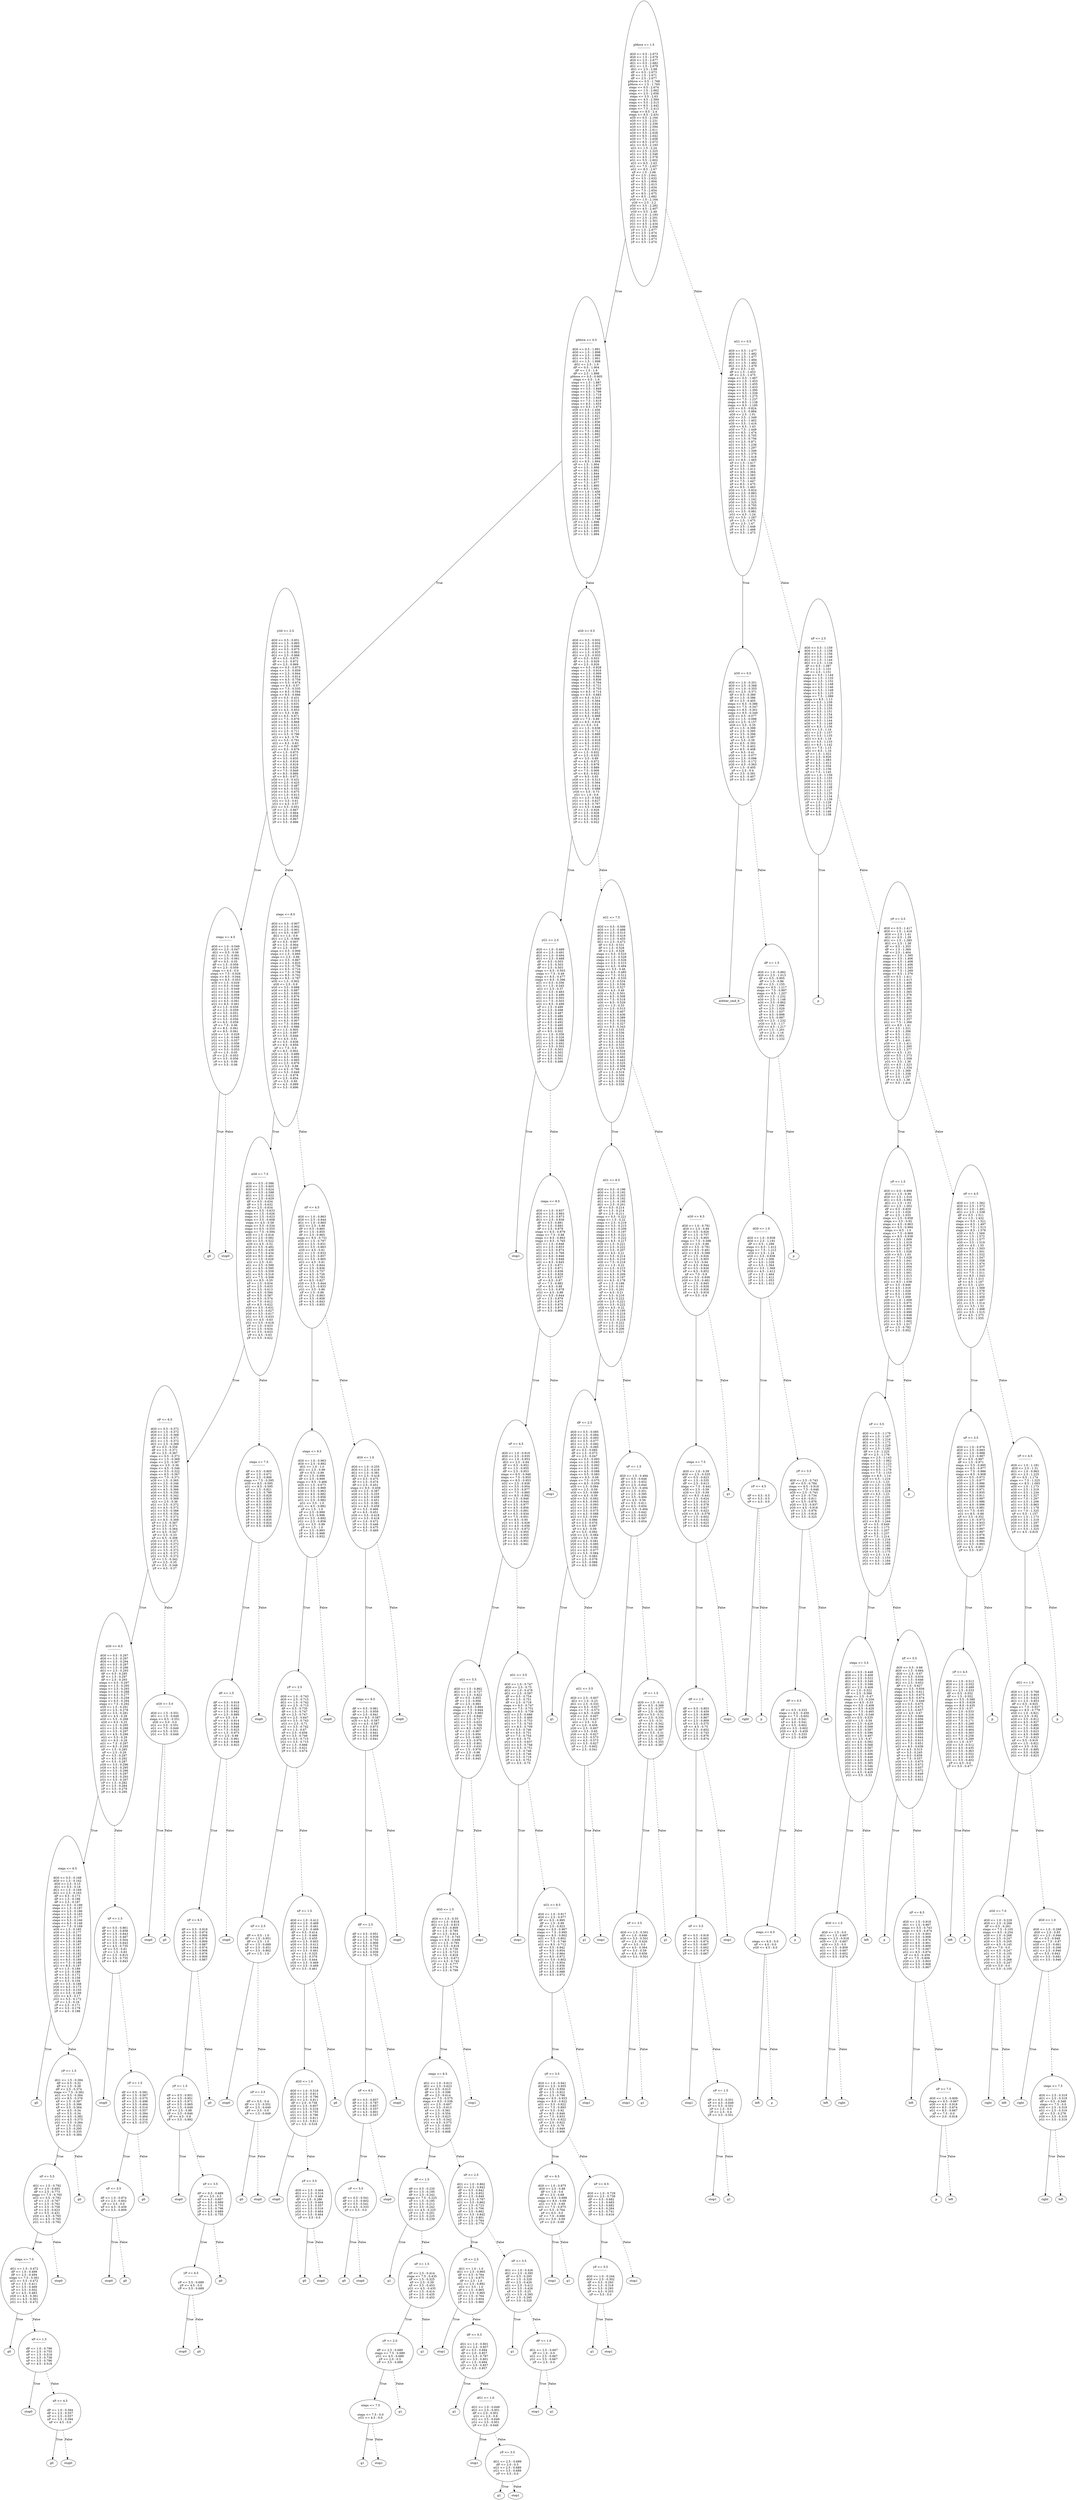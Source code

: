 digraph {
0 [label="pMove <= 1.5
--------------

dG0 <= 0.5 : 2.673
dG0 <= 1.5 : 2.679
dG0 <= 2.5 : 2.677
dG1 <= 0.5 : 2.682
dG1 <= 1.5 : 2.679
dG1 <= 2.5 : 2.68
dP <= 0.5 : 2.673
dP <= 1.5 : 2.671
dP <= 2.5 : 2.677
pMove <= 0.5 : 1.768
pMove <= 1.5 : 1.765
steps <= 0.5 : 2.674
steps <= 1.5 : 2.662
steps <= 2.5 : 2.656
steps <= 3.5 : 2.63
steps <= 4.5 : 2.584
steps <= 5.5 : 2.513
steps <= 6.5 : 2.442
steps <= 7.5 : 2.412
steps <= 8.5 : 2.4
steps <= 9.5 : 2.431
xG0 <= 0.5 : 2.164
xG0 <= 1.5 : 2.231
xG0 <= 2.5 : 2.336
xG0 <= 3.5 : 2.594
xG0 <= 4.5 : 2.611
xG0 <= 5.5 : 2.628
xG0 <= 6.5 : 2.642
xG0 <= 7.5 : 2.658
xG0 <= 8.5 : 2.673
xG1 <= 0.5 : 2.193
xG1 <= 1.5 : 2.24
xG1 <= 2.5 : 2.325
xG1 <= 3.5 : 2.548
xG1 <= 4.5 : 2.578
xG1 <= 5.5 : 2.602
xG1 <= 6.5 : 2.63
xG1 <= 7.5 : 2.657
xG1 <= 8.5 : 2.67
xP <= 1.5 : 2.66
xP <= 2.5 : 2.641
xP <= 3.5 : 2.632
xP <= 4.5 : 2.604
xP <= 5.5 : 2.613
xP <= 6.5 : 2.634
xP <= 7.5 : 2.654
xP <= 8.5 : 2.675
xP <= 9.5 : 2.682
yG0 <= 1.0 : 2.164
yG0 <= 2.5 : 2.2
yG0 <= 3.5 : 2.282
yG0 <= 4.5 : 2.407
yG0 <= 5.5 : 2.49
yG1 <= 1.0 : 2.193
yG1 <= 2.5 : 2.201
yG1 <= 3.5 : 2.301
yG1 <= 4.5 : 2.434
yG1 <= 5.5 : 2.506
yP <= 1.5 : 2.677
yP <= 2.5 : 2.674
yP <= 3.5 : 2.664
yP <= 4.5 : 2.673
yP <= 5.5 : 2.674"];
1 [label="pMove <= 0.5
--------------

dG0 <= 0.5 : 1.891
dG0 <= 1.5 : 1.898
dG0 <= 2.5 : 1.898
dG1 <= 0.5 : 1.901
dG1 <= 1.5 : 1.898
dG1 <= 2.5 : 1.9
dP <= 0.5 : 1.904
dP <= 1.5 : 1.9
dP <= 2.5 : 1.898
pMove <= 0.5 : 0.905
steps <= 0.5 : 1.9
steps <= 1.5 : 1.887
steps <= 2.5 : 1.877
steps <= 3.5 : 1.849
steps <= 4.5 : 1.798
steps <= 5.5 : 1.719
steps <= 6.5 : 1.645
steps <= 7.5 : 1.619
steps <= 8.5 : 1.653
steps <= 9.5 : 1.674
xG0 <= 0.5 : 1.456
xG0 <= 1.5 : 1.525
xG0 <= 2.5 : 1.621
xG0 <= 3.5 : 1.837
xG0 <= 4.5 : 1.836
xG0 <= 5.5 : 1.854
xG0 <= 6.5 : 1.868
xG0 <= 7.5 : 1.882
xG0 <= 8.5 : 1.892
xG1 <= 0.5 : 1.607
xG1 <= 1.5 : 1.645
xG1 <= 2.5 : 1.711
xG1 <= 3.5 : 1.842
xG1 <= 4.5 : 1.851
xG1 <= 5.5 : 1.855
xG1 <= 6.5 : 1.881
xG1 <= 7.5 : 1.899
xG1 <= 8.5 : 1.894
xP <= 1.5 : 1.904
xP <= 2.5 : 1.898
xP <= 3.5 : 1.862
xP <= 4.5 : 1.844
xP <= 5.5 : 1.848
xP <= 6.5 : 1.857
xP <= 7.5 : 1.877
xP <= 8.5 : 1.895
xP <= 9.5 : 1.901
yG0 <= 1.0 : 1.456
yG0 <= 2.5 : 1.479
yG0 <= 3.5 : 1.538
yG0 <= 4.5 : 1.611
yG0 <= 5.5 : 1.695
yG1 <= 1.0 : 1.607
yG1 <= 2.5 : 1.563
yG1 <= 3.5 : 1.618
yG1 <= 4.5 : 1.668
yG1 <= 5.5 : 1.748
yP <= 1.5 : 1.898
yP <= 2.5 : 1.896
yP <= 3.5 : 1.893
yP <= 4.5 : 1.895
yP <= 5.5 : 1.894"];
2 [label="yG0 <= 2.5
--------------

dG0 <= 0.5 : 0.851
dG0 <= 1.5 : 0.865
dG0 <= 2.5 : 0.866
dG1 <= 0.5 : 0.875
dG1 <= 1.5 : 0.863
dG1 <= 2.5 : 0.868
dP <= 0.5 : 0.875
dP <= 1.5 : 0.872
dP <= 2.5 : 0.869
steps <= 0.5 : 0.873
steps <= 1.5 : 0.859
steps <= 2.5 : 0.844
steps <= 3.5 : 0.814
steps <= 4.5 : 0.759
steps <= 5.5 : 0.674
steps <= 6.5 : 0.57
steps <= 7.5 : 0.535
steps <= 8.5 : 0.594
steps <= 9.5 : 0.666
xG0 <= 0.5 : 0.431
xG0 <= 1.5 : 0.515
xG0 <= 2.5 : 0.631
xG0 <= 3.5 : 0.846
xG0 <= 4.5 : 0.853
xG0 <= 5.5 : 0.86
xG0 <= 6.5 : 0.871
xG0 <= 7.5 : 0.876
xG0 <= 8.5 : 0.868
xG1 <= 0.5 : 0.613
xG1 <= 1.5 : 0.653
xG1 <= 2.5 : 0.711
xG1 <= 3.5 : 0.796
xG1 <= 4.5 : 0.79
xG1 <= 5.5 : 0.791
xG1 <= 6.5 : 0.83
xG1 <= 7.5 : 0.867
xG1 <= 8.5 : 0.876
xP <= 1.5 : 0.875
xP <= 2.5 : 0.871
xP <= 3.5 : 0.835
xP <= 4.5 : 0.816
xP <= 5.5 : 0.818
xP <= 6.5 : 0.826
xP <= 7.5 : 0.848
xP <= 8.5 : 0.866
xP <= 9.5 : 0.872
yG0 <= 1.0 : 0.431
yG0 <= 2.5 : 0.425
yG0 <= 3.5 : 0.487
yG0 <= 4.5 : 0.552
yG0 <= 5.5 : 0.675
yG1 <= 1.0 : 0.613
yG1 <= 2.5 : 0.582
yG1 <= 3.5 : 0.61
yG1 <= 4.5 : 0.57
yG1 <= 5.5 : 0.651
yP <= 1.5 : 0.867
yP <= 2.5 : 0.864
yP <= 3.5 : 0.858
yP <= 4.5 : 0.867
yP <= 5.5 : 0.866"];
3 [label="steps <= 4.5
--------------

dG0 <= 1.0 : 0.049
dG0 <= 2.5 : 0.047
dG1 <= 0.5 : 0.06
dG1 <= 1.5 : 0.061
dG1 <= 2.5 : 0.061
dP <= 0.5 : 0.05
dP <= 1.5 : 0.056
dP <= 2.5 : 0.059
steps <= 4.5 : 0.0
steps <= 7.5 : 0.029
steps <= 8.5 : 0.044
steps <= 9.5 : 0.053
xG0 <= 1.5 : 0.029
xG1 <= 0.5 : 0.049
xG1 <= 1.5 : 0.049
xG1 <= 2.5 : 0.048
xG1 <= 3.5 : 0.059
xG1 <= 4.5 : 0.058
xG1 <= 6.5 : 0.061
xG1 <= 8.5 : 0.061
xP <= 1.5 : 0.059
xP <= 2.5 : 0.059
xP <= 3.5 : 0.051
xP <= 4.5 : 0.053
xP <= 5.5 : 0.056
xP <= 6.5 : 0.059
xP <= 7.5 : 0.06
xP <= 8.5 : 0.061
xP <= 9.5 : 0.061
yG0 <= 1.0 : 0.029
yG1 <= 1.0 : 0.049
yG1 <= 2.5 : 0.057
yG1 <= 3.5 : 0.056
yG1 <= 4.5 : 0.056
yG1 <= 5.5 : 0.053
yP <= 1.5 : 0.05
yP <= 2.5 : 0.053
yP <= 3.5 : 0.056
yP <= 4.5 : 0.06
yP <= 5.5 : 0.06"];
4 [label="g0"];
3 -> 4 [label="True"];
5 [label="stop0"];
3 -> 5 [style="dashed", label="False"];
2 -> 3 [label="True"];
6 [label="steps <= 8.5
--------------

dG0 <= 0.5 : 0.907
dG0 <= 1.5 : 0.902
dG0 <= 2.5 : 0.901
dG1 <= 0.5 : 0.907
dG1 <= 1.5 : 0.9
dG1 <= 2.5 : 0.906
dP <= 0.5 : 0.907
dP <= 1.5 : 0.904
dP <= 2.5 : 0.897
steps <= 0.5 : 0.906
steps <= 1.5 : 0.895
steps <= 2.5 : 0.89
steps <= 3.5 : 0.867
steps <= 4.5 : 0.825
steps <= 5.5 : 0.756
steps <= 6.5 : 0.724
steps <= 7.5 : 0.708
steps <= 8.5 : 0.702
steps <= 9.5 : 0.787
xG0 <= 1.5 : 0.902
xG0 <= 2.5 : 0.9
xG0 <= 3.5 : 0.888
xG0 <= 4.5 : 0.887
xG0 <= 5.5 : 0.893
xG0 <= 6.5 : 0.876
xG0 <= 7.5 : 0.854
xG0 <= 8.5 : 0.844
xG1 <= 1.5 : 0.905
xG1 <= 2.5 : 0.907
xG1 <= 3.5 : 0.907
xG1 <= 4.5 : 0.903
xG1 <= 5.5 : 0.904
xG1 <= 6.5 : 0.907
xG1 <= 7.5 : 0.894
xG1 <= 8.5 : 0.886
xP <= 1.5 : 0.905
xP <= 2.5 : 0.897
xP <= 3.5 : 0.846
xP <= 4.5 : 0.81
xP <= 5.5 : 0.838
xP <= 6.5 : 0.859
xP <= 7.5 : 0.9
xP <= 8.5 : 0.902
yG0 <= 3.5 : 0.886
yG0 <= 4.5 : 0.802
yG0 <= 5.5 : 0.865
yG1 <= 2.5 : 0.876
yG1 <= 3.5 : 0.86
yG1 <= 4.5 : 0.788
yG1 <= 5.5 : 0.849
yP <= 1.5 : 0.878
yP <= 2.5 : 0.854
yP <= 3.5 : 0.85
yP <= 4.5 : 0.889
yP <= 5.5 : 0.896"];
7 [label="xG0 <= 7.5
--------------

dG0 <= 0.5 : 0.586
dG0 <= 1.5 : 0.605
dG0 <= 2.5 : 0.624
dG1 <= 0.5 : 0.598
dG1 <= 1.5 : 0.622
dG1 <= 2.5 : 0.629
dP <= 0.5 : 0.634
dP <= 1.5 : 0.632
dP <= 2.5 : 0.634
steps <= 0.5 : 0.633
steps <= 1.5 : 0.626
steps <= 2.5 : 0.623
steps <= 3.5 : 0.608
steps <= 4.5 : 0.58
steps <= 5.5 : 0.534
steps <= 6.5 : 0.555
steps <= 7.5 : 0.594
xG0 <= 1.5 : 0.618
xG0 <= 2.5 : 0.582
xG0 <= 3.5 : 0.522
xG0 <= 4.5 : 0.52
xG0 <= 5.5 : 0.482
xG0 <= 6.5 : 0.439
xG0 <= 7.5 : 0.434
xG0 <= 8.5 : 0.481
xG1 <= 1.5 : 0.626
xG1 <= 2.5 : 0.61
xG1 <= 3.5 : 0.599
xG1 <= 4.5 : 0.595
xG1 <= 5.5 : 0.559
xG1 <= 6.5 : 0.518
xG1 <= 7.5 : 0.506
xG1 <= 8.5 : 0.55
xP <= 1.5 : 0.634
xP <= 2.5 : 0.633
xP <= 3.5 : 0.613
xP <= 4.5 : 0.594
xP <= 5.5 : 0.587
xP <= 6.5 : 0.574
xP <= 7.5 : 0.612
xP <= 8.5 : 0.622
yG0 <= 3.5 : 0.631
yG0 <= 4.5 : 0.627
yG0 <= 5.5 : 0.617
yG1 <= 3.5 : 0.633
yG1 <= 4.5 : 0.63
yG1 <= 5.5 : 0.618
yP <= 1.5 : 0.633
yP <= 2.5 : 0.634
yP <= 3.5 : 0.633
yP <= 4.5 : 0.63
yP <= 5.5 : 0.622"];
8 [label="xP <= 6.5
--------------

dG0 <= 0.5 : 0.372
dG0 <= 1.5 : 0.372
dG0 <= 2.5 : 0.368
dG1 <= 0.5 : 0.371
dG1 <= 1.5 : 0.372
dG1 <= 2.5 : 0.369
dP <= 0.5 : 0.358
dP <= 1.5 : 0.371
dP <= 2.5 : 0.367
steps <= 0.5 : 0.372
steps <= 1.5 : 0.369
steps <= 2.5 : 0.367
steps <= 3.5 : 0.36
steps <= 4.5 : 0.346
steps <= 5.5 : 0.322
steps <= 6.5 : 0.367
steps <= 7.5 : 0.371
xG0 <= 1.5 : 0.365
xG0 <= 2.5 : 0.346
xG0 <= 3.5 : 0.366
xG0 <= 4.5 : 0.366
xG0 <= 5.5 : 0.356
xG0 <= 6.5 : 0.342
xG1 <= 1.5 : 0.369
xG1 <= 2.5 : 0.36
xG1 <= 3.5 : 0.372
xG1 <= 4.5 : 0.372
xG1 <= 5.5 : 0.366
xG1 <= 6.5 : 0.354
xG1 <= 7.5 : 0.372
xG1 <= 8.5 : 0.369
xP <= 1.5 : 0.367
xP <= 2.5 : 0.371
xP <= 3.5 : 0.364
xP <= 4.5 : 0.347
xP <= 5.5 : 0.33
xP <= 6.5 : 0.308
yG0 <= 3.5 : 0.371
yG0 <= 4.5 : 0.372
yG0 <= 5.5 : 0.371
yG1 <= 3.5 : 0.372
yG1 <= 4.5 : 0.371
yG1 <= 5.5 : 0.372
yP <= 1.5 : 0.342
yP <= 2.5 : 0.35
yP <= 3.5 : 0.348
yP <= 4.5 : 0.37"];
9 [label="xG0 <= 6.5
--------------

dG0 <= 0.5 : 0.297
dG0 <= 1.5 : 0.297
dG0 <= 2.5 : 0.294
dG1 <= 0.5 : 0.297
dG1 <= 1.5 : 0.296
dG1 <= 2.5 : 0.293
dP <= 0.5 : 0.295
dP <= 1.5 : 0.297
dP <= 2.5 : 0.293
steps <= 0.5 : 0.297
steps <= 1.5 : 0.295
steps <= 2.5 : 0.293
steps <= 3.5 : 0.288
steps <= 4.5 : 0.277
steps <= 5.5 : 0.259
steps <= 6.5 : 0.294
steps <= 7.5 : 0.292
xG0 <= 1.5 : 0.291
xG0 <= 2.5 : 0.278
xG0 <= 3.5 : 0.281
xG0 <= 4.5 : 0.28
xG0 <= 5.5 : 0.268
xG0 <= 6.5 : 0.25
xG1 <= 1.5 : 0.295
xG1 <= 2.5 : 0.288
xG1 <= 3.5 : 0.297
xG1 <= 4.5 : 0.296
xG1 <= 5.5 : 0.29
xG1 <= 6.5 : 0.28
xG1 <= 7.5 : 0.297
xG1 <= 8.5 : 0.295
xP <= 1.5 : 0.285
xP <= 2.5 : 0.29
xP <= 3.5 : 0.297
xP <= 4.5 : 0.292
xP <= 5.5 : 0.287
yG0 <= 3.5 : 0.296
yG0 <= 4.5 : 0.295
yG0 <= 5.5 : 0.296
yG1 <= 3.5 : 0.297
yG1 <= 4.5 : 0.293
yG1 <= 5.5 : 0.297
yP <= 1.5 : 0.282
yP <= 2.5 : 0.284
yP <= 3.5 : 0.279
yP <= 4.5 : 0.295"];
10 [label="steps <= 6.5
--------------

dG0 <= 0.5 : 0.168
dG0 <= 1.5 : 0.162
dG0 <= 2.5 : 0.15
dG1 <= 0.5 : 0.18
dG1 <= 1.5 : 0.169
dG1 <= 2.5 : 0.163
dP <= 0.5 : 0.173
dP <= 1.5 : 0.188
dP <= 2.5 : 0.187
steps <= 0.5 : 0.189
steps <= 1.5 : 0.187
steps <= 2.5 : 0.186
steps <= 3.5 : 0.183
steps <= 4.5 : 0.177
steps <= 5.5 : 0.166
steps <= 6.5 : 0.148
steps <= 7.5 : 0.169
xG0 <= 1.5 : 0.185
xG0 <= 2.5 : 0.177
xG0 <= 3.5 : 0.183
xG0 <= 4.5 : 0.183
xG0 <= 5.5 : 0.186
xG1 <= 1.5 : 0.187
xG1 <= 2.5 : 0.183
xG1 <= 3.5 : 0.181
xG1 <= 4.5 : 0.182
xG1 <= 5.5 : 0.187
xG1 <= 6.5 : 0.189
xG1 <= 7.5 : 0.188
xG1 <= 8.5 : 0.187
xP <= 1.5 : 0.189
xP <= 2.5 : 0.188
xP <= 3.5 : 0.172
xP <= 4.5 : 0.158
xP <= 5.5 : 0.159
yG0 <= 3.5 : 0.188
yG0 <= 4.5 : 0.173
yG0 <= 5.5 : 0.155
yG1 <= 3.5 : 0.189
yG1 <= 4.5 : 0.17
yG1 <= 5.5 : 0.172
yP <= 1.5 : 0.16
yP <= 2.5 : 0.171
yP <= 3.5 : 0.179
yP <= 4.5 : 0.188"];
11 [label="g0"];
10 -> 11 [label="True"];
12 [label="yP <= 1.5
--------------

dG1 <= 1.5 : 0.384
dP <= 0.5 : 0.32
dP <= 1.5 : 0.38
dP <= 2.5 : 0.374
steps <= 7.5 : 0.382
xG1 <= 5.5 : 0.384
xG1 <= 8.5 : 0.376
xP <= 1.5 : 0.387
xP <= 2.5 : 0.386
xP <= 3.5 : 0.364
xP <= 4.5 : 0.34
xP <= 5.5 : 0.34
yG0 <= 4.5 : 0.382
yG1 <= 4.5 : 0.373
yG1 <= 5.5 : 0.384
yP <= 1.5 : 0.252
yP <= 2.5 : 0.295
yP <= 3.5 : 0.335
yP <= 4.5 : 0.384"];
13 [label="xP <= 5.5
--------------

dG1 <= 1.5 : 0.792
dP <= 1.0 : 0.693
dP <= 2.5 : 0.773
steps <= 7.5 : 0.765
xG1 <= 5.5 : 0.792
xP <= 1.5 : 0.767
xP <= 2.5 : 0.792
xP <= 3.5 : 0.758
xP <= 4.5 : 0.623
xP <= 5.5 : 0.431
yG0 <= 4.5 : 0.765
yG1 <= 4.5 : 0.765
yG1 <= 5.5 : 0.792"];
14 [label="steps <= 7.5
--------------

dG1 <= 1.5 : 0.472
dP <= 1.0 : 0.499
dP <= 2.5 : 0.494
steps <= 7.5 : 0.361
xG1 <= 5.5 : 0.472
xP <= 1.5 : 0.411
xP <= 2.5 : 0.469
xP <= 3.5 : 0.502
xP <= 4.5 : 0.483
yG0 <= 4.5 : 0.361
yG1 <= 4.5 : 0.361
yG1 <= 5.5 : 0.472"];
15 [label="g0"];
14 -> 15 [label="True"];
16 [label="xP <= 1.5
--------------

dP <= 1.0 : 0.796
dP <= 2.5 : 0.755
xP <= 1.5 : 0.518
xP <= 2.5 : 0.738
xP <= 3.5 : 0.796
xP <= 4.5 : 0.518"];
17 [label="stop0"];
16 -> 17 [label="True"];
18 [label="xP <= 4.5
--------------

dP <= 1.0 : 0.394
dP <= 2.5 : 0.557
xP <= 2.5 : 0.557
xP <= 3.5 : 0.394
xP <= 4.5 : 0.0"];
19 [label="g0"];
18 -> 19 [label="True"];
20 [label="stop0"];
18 -> 20 [style="dashed", label="False"];
16 -> 18 [style="dashed", label="False"];
14 -> 16 [style="dashed", label="False"];
13 -> 14 [label="True"];
21 [label="stop0"];
13 -> 21 [style="dashed", label="False"];
12 -> 13 [label="True"];
22 [label="g0"];
12 -> 22 [style="dashed", label="False"];
10 -> 12 [style="dashed", label="False"];
9 -> 10 [label="True"];
23 [label="xP <= 1.5
--------------

dP <= 0.5 : 0.861
dP <= 1.5 : 0.858
dP <= 2.5 : 0.843
xP <= 1.5 : 0.487
xP <= 2.5 : 0.504
xP <= 3.5 : 0.643
xP <= 4.5 : 0.735
xP <= 5.5 : 0.81
yP <= 1.5 : 0.83
yP <= 2.5 : 0.815
yP <= 3.5 : 0.735
yP <= 4.5 : 0.843"];
24 [label="stop0"];
23 -> 24 [label="True"];
25 [label="yP <= 1.5
--------------

dP <= 0.5 : 0.581
dP <= 1.5 : 0.567
dP <= 2.5 : 0.575
xP <= 2.5 : 0.498
xP <= 3.5 : 0.464
xP <= 4.5 : 0.516
xP <= 5.5 : 0.557
yP <= 1.5 : 0.394
yP <= 2.5 : 0.464
yP <= 3.5 : 0.516
yP <= 4.5 : 0.575"];
26 [label="xP <= 3.5
--------------

dP <= 1.0 : 0.874
xP <= 2.5 : 0.602
xP <= 3.5 : 0.0
xP <= 4.5 : 0.459
xP <= 5.5 : 0.809"];
27 [label="stop0"];
26 -> 27 [label="True"];
28 [label="g0"];
26 -> 28 [style="dashed", label="False"];
25 -> 26 [label="True"];
29 [label="g0"];
25 -> 29 [style="dashed", label="False"];
23 -> 25 [style="dashed", label="False"];
9 -> 23 [style="dashed", label="False"];
8 -> 9 [label="True"];
30 [label="xG0 <= 5.0
--------------

dG0 <= 1.5 : 0.551
dG1 <= 1.5 : 0.649
steps <= 6.5 : 0.551
xG0 <= 5.0 : 0.0
xG1 <= 5.0 : 0.551
xG1 <= 7.5 : 0.649
yG0 <= 5.5 : 0.551
yG1 <= 5.5 : 0.649"];
31 [label="stop0"];
30 -> 31 [label="True"];
32 [label="g0"];
30 -> 32 [style="dashed", label="False"];
8 -> 30 [style="dashed", label="False"];
7 -> 8 [label="True"];
33 [label="steps <= 7.5
--------------

dP <= 0.5 : 0.805
dP <= 1.5 : 0.671
dP <= 2.5 : 0.806
steps <= 7.5 : 0.595
xG0 <= 8.5 : 0.595
xG1 <= 8.5 : 0.595
xP <= 1.5 : 0.821
xP <= 2.5 : 0.789
xP <= 3.5 : 0.828
xP <= 4.5 : 0.833
xP <= 5.5 : 0.826
xP <= 6.5 : 0.833
xP <= 7.5 : 0.836
xP <= 8.5 : 0.821
yP <= 1.5 : 0.833
yP <= 2.5 : 0.836
yP <= 3.5 : 0.835
yP <= 4.5 : 0.824
yP <= 5.5 : 0.835"];
34 [label="dP <= 1.5
--------------

dP <= 0.5 : 0.918
dP <= 1.5 : 0.612
dP <= 2.5 : 0.889
xP <= 1.5 : 0.942
xP <= 2.5 : 0.889
xP <= 3.5 : 0.9
xP <= 4.5 : 0.914
xP <= 5.5 : 0.844
xP <= 6.5 : 0.848
xP <= 7.5 : 0.923
yP <= 1.5 : 0.973
yP <= 2.5 : 0.98
yP <= 3.5 : 0.961
yP <= 4.5 : 0.848
yP <= 5.5 : 0.923"];
35 [label="xP <= 6.5
--------------

dP <= 0.5 : 0.918
xP <= 3.5 : 0.874
xP <= 4.5 : 0.908
xP <= 5.5 : 0.876
xP <= 6.5 : 0.809
xP <= 7.5 : 0.867
yP <= 1.5 : 0.874
yP <= 2.5 : 0.908
yP <= 3.5 : 0.876
yP <= 4.5 : 0.809
yP <= 5.5 : 0.867"];
36 [label="yP <= 1.5
--------------

dP <= 0.5 : 0.951
xP <= 3.5 : 0.951
xP <= 4.5 : 0.971
xP <= 5.5 : 0.965
yP <= 1.5 : 0.649
yP <= 2.5 : 0.88
yP <= 3.5 : 0.846
yP <= 4.5 : 0.8
yP <= 5.5 : 0.892"];
37 [label="stop0"];
36 -> 37 [label="True"];
38 [label="xP <= 3.5
--------------

dP <= 0.5 : 0.689
xP <= 3.5 : 0.5
xP <= 4.5 : 0.607
xP <= 5.5 : 0.689
yP <= 2.5 : 0.755
yP <= 3.5 : 0.796
yP <= 4.5 : 0.689
yP <= 5.5 : 0.755"];
39 [label="yP <= 4.5
--------------

yP <= 3.5 : 0.689
yP <= 4.5 : 0.0
yP <= 5.5 : 0.689"];
40 [label="stop0"];
39 -> 40 [label="True"];
41 [label="g0"];
39 -> 41 [style="dashed", label="False"];
38 -> 39 [label="True"];
42 [label="g0"];
38 -> 42 [style="dashed", label="False"];
36 -> 38 [style="dashed", label="False"];
35 -> 36 [label="True"];
43 [label="g0"];
35 -> 43 [style="dashed", label="False"];
34 -> 35 [label="True"];
44 [label="stop0"];
34 -> 44 [style="dashed", label="False"];
33 -> 34 [label="True"];
45 [label="stop0"];
33 -> 45 [style="dashed", label="False"];
7 -> 33 [style="dashed", label="False"];
6 -> 7 [label="True"];
46 [label="xP <= 4.5
--------------

dG0 <= 1.0 : 0.863
dG0 <= 2.5 : 0.844
dG1 <= 1.0 : 0.865
dG1 <= 2.5 : 0.86
dP <= 0.5 : 0.865
dP <= 1.5 : 0.855
dP <= 2.5 : 0.865
steps <= 9.5 : 0.731
xG0 <= 1.5 : 0.797
xG0 <= 2.5 : 0.831
xG0 <= 3.5 : 0.863
xG0 <= 4.5 : 0.81
xG1 <= 1.5 : 0.833
xG1 <= 2.5 : 0.857
xG1 <= 3.5 : 0.865
xG1 <= 4.5 : 0.81
xP <= 1.5 : 0.844
xP <= 2.5 : 0.836
xP <= 3.5 : 0.757
xP <= 4.5 : 0.726
xP <= 5.5 : 0.783
xP <= 6.5 : 0.827
yG0 <= 3.5 : 0.844
yG1 <= 2.5 : 0.833
yG1 <= 3.5 : 0.86
yP <= 1.5 : 0.86
yP <= 2.5 : 0.863
yP <= 3.5 : 0.858
yP <= 4.5 : 0.843
yP <= 5.5 : 0.855"];
47 [label="steps <= 9.5
--------------

dG0 <= 1.0 : 0.963
dG0 <= 2.5 : 0.892
dG1 <= 1.0 : 1.0
dG1 <= 2.5 : 0.99
dP <= 0.5 : 0.99
dP <= 1.5 : 0.999
dP <= 2.5 : 0.999
steps <= 9.5 : 0.466
xG0 <= 1.5 : 0.673
xG0 <= 2.5 : 0.969
xG0 <= 3.5 : 0.963
xG0 <= 4.5 : 0.882
xG1 <= 1.5 : 0.856
xG1 <= 2.5 : 0.982
xG1 <= 3.5 : 1.0
xG1 <= 4.5 : 0.882
xP <= 1.5 : 1.0
xP <= 2.5 : 0.999
xP <= 3.5 : 0.998
yG0 <= 3.5 : 0.892
yG1 <= 2.5 : 0.856
yG1 <= 3.5 : 0.99
yP <= 1.5 : 1.0
yP <= 2.5 : 0.993
yP <= 3.5 : 0.999
yP <= 4.5 : 0.932"];
48 [label="yP <= 2.5
--------------

dG0 <= 1.0 : 0.743
dG0 <= 2.5 : 0.715
dG1 <= 1.0 : 0.742
dG1 <= 2.5 : 0.715
dP <= 0.5 : 0.735
dP <= 1.5 : 0.747
dP <= 2.5 : 0.747
xG0 <= 2.5 : 0.647
xG0 <= 3.5 : 0.743
xG1 <= 2.5 : 0.71
xG1 <= 3.5 : 0.742
xP <= 1.5 : 0.67
xP <= 2.5 : 0.656
xP <= 3.5 : 0.749
yG0 <= 3.5 : 0.715
yG1 <= 3.5 : 0.715
yP <= 1.5 : 0.666
yP <= 2.5 : 0.621
yP <= 3.5 : 0.674"];
49 [label="xP <= 2.5
--------------

dP <= 0.5 : 1.0
dP <= 1.5 : 0.951
dP <= 2.5 : 1.0
xP <= 1.5 : 0.689
xP <= 2.5 : 0.451
xP <= 3.5 : 0.862
yP <= 1.5 : 1.0"];
50 [label="stop0"];
49 -> 50 [label="True"];
51 [label="xP <= 3.5
--------------

dP <= 0.5 : 0.4
dP <= 1.5 : 0.551
dP <= 2.5 : 0.649
xP <= 3.5 : 0.0
yP <= 1.5 : 0.649"];
52 [label="g0"];
51 -> 52 [label="True"];
53 [label="stop0"];
51 -> 53 [style="dashed", label="False"];
49 -> 51 [style="dashed", label="False"];
48 -> 49 [label="True"];
54 [label="xP <= 1.5
--------------

dG0 <= 1.0 : 0.412
dG0 <= 2.5 : 0.469
dG1 <= 1.0 : 0.461
dG1 <= 2.5 : 0.469
dP <= 0.5 : 0.414
dP <= 1.5 : 0.466
dP <= 2.5 : 0.455
xG0 <= 2.5 : 0.403
xG0 <= 3.5 : 0.412
xG1 <= 2.5 : 0.444
xG1 <= 3.5 : 0.461
xP <= 1.5 : 0.325
xP <= 2.5 : 0.376
xP <= 3.5 : 0.444
yG0 <= 3.5 : 0.469
yG1 <= 3.5 : 0.469
yP <= 3.5 : 0.461"];
55 [label="dG0 <= 1.0
--------------

dG0 <= 1.0 : 0.518
dG0 <= 2.5 : 0.811
dG1 <= 1.0 : 0.796
dG1 <= 2.5 : 0.811
dP <= 2.0 : 0.738
xG0 <= 2.5 : 0.607
xG0 <= 3.5 : 0.518
xG1 <= 2.5 : 0.755
xG1 <= 3.5 : 0.796
yG0 <= 3.5 : 0.811
yG1 <= 3.5 : 0.811
yP <= 3.5 : 0.518"];
56 [label="stop0"];
55 -> 56 [label="True"];
57 [label="yP <= 3.5
--------------

dG0 <= 2.5 : 0.464
dG1 <= 1.0 : 0.516
dG1 <= 2.5 : 0.464
dP <= 2.0 : 0.286
xG0 <= 2.5 : 0.464
xG1 <= 2.5 : 0.557
xG1 <= 3.5 : 0.516
yG0 <= 3.5 : 0.464
yG1 <= 3.5 : 0.464
yP <= 3.5 : 0.0"];
58 [label="g0"];
57 -> 58 [label="True"];
59 [label="stop0"];
57 -> 59 [style="dashed", label="False"];
55 -> 57 [style="dashed", label="False"];
54 -> 55 [label="True"];
60 [label="g0"];
54 -> 60 [style="dashed", label="False"];
48 -> 54 [style="dashed", label="False"];
47 -> 48 [label="True"];
61 [label="stop0"];
47 -> 61 [style="dashed", label="False"];
46 -> 47 [label="True"];
62 [label="dG0 <= 1.0
--------------

dG0 <= 1.0 : 0.255
dG0 <= 2.5 : 0.418
dG1 <= 1.0 : 0.381
dG1 <= 2.5 : 0.418
dP <= 0.5 : 0.475
dP <= 1.5 : 0.474
dP <= 2.5 : 0.451
steps <= 9.5 : 0.459
xG0 <= 2.5 : 0.387
xG0 <= 3.5 : 0.255
xG0 <= 4.5 : 0.459
xG1 <= 2.5 : 0.451
xG1 <= 3.5 : 0.381
xG1 <= 4.5 : 0.459
xP <= 5.5 : 0.466
xP <= 6.5 : 0.451
yG0 <= 3.5 : 0.418
yG1 <= 3.5 : 0.418
yP <= 2.0 : 0.472
yP <= 3.5 : 0.448
yP <= 4.5 : 0.475
yP <= 5.5 : 0.469"];
63 [label="steps <= 9.5
--------------

dP <= 0.5 : 0.961
dP <= 1.5 : 0.959
dP <= 2.5 : 0.841
steps <= 9.5 : 0.587
xG0 <= 4.5 : 0.587
xG1 <= 4.5 : 0.587
xP <= 5.5 : 0.873
xP <= 6.5 : 0.841
yP <= 3.5 : 0.841
yP <= 4.5 : 0.959
yP <= 5.5 : 0.841"];
64 [label="dP <= 2.5
--------------

dP <= 0.5 : 0.951
dP <= 1.5 : 0.939
dP <= 2.5 : 0.755
xP <= 5.5 : 0.906
xP <= 6.5 : 0.755
yP <= 3.5 : 0.755
yP <= 4.5 : 0.939
yP <= 5.5 : 0.755"];
65 [label="xP <= 6.5
--------------

dP <= 0.5 : 0.857
dP <= 1.5 : 0.787
xP <= 5.5 : 0.857
xP <= 6.5 : 0.557
yP <= 4.5 : 0.801
yP <= 5.5 : 0.557"];
66 [label="yP <= 5.5
--------------

dP <= 0.5 : 0.541
dP <= 1.5 : 0.602
xP <= 5.5 : 0.541
yP <= 4.5 : 0.333
yP <= 5.5 : 0.0"];
67 [label="g0"];
66 -> 67 [label="True"];
68 [label="stop0"];
66 -> 68 [style="dashed", label="False"];
65 -> 66 [label="True"];
69 [label="stop0"];
65 -> 69 [style="dashed", label="False"];
64 -> 65 [label="True"];
70 [label="stop0"];
64 -> 70 [style="dashed", label="False"];
63 -> 64 [label="True"];
71 [label="stop0"];
63 -> 71 [style="dashed", label="False"];
62 -> 63 [label="True"];
72 [label="stop0"];
62 -> 72 [style="dashed", label="False"];
46 -> 62 [style="dashed", label="False"];
6 -> 46 [style="dashed", label="False"];
2 -> 6 [style="dashed", label="False"];
1 -> 2 [label="True"];
73 [label="xG0 <= 0.5
--------------

dG0 <= 0.5 : 0.932
dG0 <= 1.5 : 0.934
dG0 <= 2.5 : 0.932
dG1 <= 0.5 : 0.927
dG1 <= 1.5 : 0.935
dG1 <= 2.5 : 0.933
dP <= 0.5 : 0.933
dP <= 1.5 : 0.929
dP <= 2.5 : 0.926
steps <= 0.5 : 0.928
steps <= 1.5 : 0.916
steps <= 2.5 : 0.909
steps <= 3.5 : 0.884
steps <= 4.5 : 0.836
steps <= 5.5 : 0.764
steps <= 6.5 : 0.721
steps <= 7.5 : 0.703
steps <= 8.5 : 0.714
steps <= 9.5 : 0.683
xG0 <= 0.5 : 0.513
xG0 <= 1.5 : 0.564
xG0 <= 2.5 : 0.624
xG0 <= 3.5 : 0.834
xG0 <= 4.5 : 0.827
xG0 <= 5.5 : 0.852
xG0 <= 6.5 : 0.868
xG0 <= 7.5 : 0.89
xG0 <= 8.5 : 0.918
xG1 <= 0.5 : 0.6
xG1 <= 1.5 : 0.638
xG1 <= 2.5 : 0.712
xG1 <= 3.5 : 0.889
xG1 <= 4.5 : 0.913
xG1 <= 5.5 : 0.919
xG1 <= 6.5 : 0.933
xG1 <= 7.5 : 0.931
xG1 <= 8.5 : 0.912
xP <= 1.5 : 0.932
xP <= 2.5 : 0.925
xP <= 3.5 : 0.89
xP <= 4.5 : 0.872
xP <= 5.5 : 0.878
xP <= 6.5 : 0.889
xP <= 7.5 : 0.906
xP <= 8.5 : 0.923
xP <= 9.5 : 0.93
yG0 <= 1.0 : 0.513
yG0 <= 2.5 : 0.564
yG0 <= 3.5 : 0.614
yG0 <= 4.5 : 0.688
yG0 <= 5.5 : 0.73
yG1 <= 1.0 : 0.6
yG1 <= 2.5 : 0.543
yG1 <= 3.5 : 0.627
yG1 <= 4.5 : 0.767
yG1 <= 5.5 : 0.846
yP <= 1.5 : 0.929
yP <= 2.5 : 0.928
yP <= 3.5 : 0.928
yP <= 4.5 : 0.923
yP <= 5.5 : 0.922"];
74 [label="yG1 <= 2.5
--------------

dG0 <= 1.0 : 0.489
dG0 <= 2.5 : 0.491
dG1 <= 1.0 : 0.494
dG1 <= 2.5 : 0.488
dP <= 0.5 : 0.503
dP <= 1.5 : 0.503
dP <= 2.5 : 0.503
steps <= 6.5 : 0.503
steps <= 7.5 : 0.49
steps <= 8.5 : 0.477
steps <= 9.5 : 0.396
xG1 <= 0.5 : 0.356
xG1 <= 1.5 : 0.345
xG1 <= 2.5 : 0.37
xG1 <= 3.5 : 0.483
xG1 <= 4.5 : 0.499
xG1 <= 6.0 : 0.503
xG1 <= 7.5 : 0.503
xG1 <= 8.5 : 0.499
xP <= 1.5 : 0.499
xP <= 2.5 : 0.498
xP <= 3.5 : 0.487
xP <= 4.5 : 0.486
xP <= 5.5 : 0.482
xP <= 6.5 : 0.492
xP <= 7.5 : 0.495
xP <= 8.5 : 0.499
xP <= 9.5 : 0.502
yG1 <= 1.0 : 0.356
yG1 <= 2.5 : 0.326
yG1 <= 3.5 : 0.388
yG1 <= 4.5 : 0.492
yG1 <= 5.5 : 0.503
yP <= 1.5 : 0.503
yP <= 2.5 : 0.502
yP <= 3.5 : 0.502
yP <= 4.5 : 0.501
yP <= 5.5 : 0.496"];
75 [label="stop1"];
74 -> 75 [label="True"];
76 [label="steps <= 9.5
--------------

dG0 <= 1.0 : 0.837
dG0 <= 2.5 : 0.863
dG1 <= 1.0 : 0.873
dG1 <= 2.5 : 0.836
dP <= 0.5 : 0.881
dP <= 1.5 : 0.883
dP <= 2.5 : 0.878
steps <= 6.5 : 0.879
steps <= 7.5 : 0.88
steps <= 8.5 : 0.863
steps <= 9.5 : 0.765
xG1 <= 1.5 : 0.848
xG1 <= 2.5 : 0.853
xG1 <= 3.5 : 0.874
xG1 <= 4.5 : 0.769
xG1 <= 6.0 : 0.846
xG1 <= 7.5 : 0.848
xG1 <= 8.5 : 0.845
xP <= 1.5 : 0.871
xP <= 2.5 : 0.871
xP <= 3.5 : 0.838
xP <= 4.5 : 0.829
xP <= 5.5 : 0.837
xP <= 6.5 : 0.87
xP <= 7.5 : 0.882
xP <= 8.5 : 0.88
yG1 <= 3.5 : 0.878
yG1 <= 4.5 : 0.88
yG1 <= 5.5 : 0.844
yP <= 1.5 : 0.879
yP <= 2.5 : 0.873
yP <= 3.5 : 0.878
yP <= 4.5 : 0.874
yP <= 5.5 : 0.866"];
77 [label="xP <= 4.5
--------------

dG0 <= 1.0 : 0.919
dG0 <= 2.5 : 0.935
dG1 <= 1.0 : 0.953
dG1 <= 2.5 : 0.94
dP <= 0.5 : 0.952
dP <= 1.5 : 0.955
dP <= 2.5 : 0.953
steps <= 6.5 : 0.946
steps <= 7.5 : 0.955
steps <= 8.5 : 0.953
xG1 <= 2.5 : 0.938
xG1 <= 3.5 : 0.954
xG1 <= 5.5 : 0.877
xG1 <= 7.5 : 0.885
xG1 <= 8.5 : 0.892
xP <= 1.5 : 0.948
xP <= 2.5 : 0.944
xP <= 3.5 : 0.877
xP <= 4.5 : 0.856
xP <= 5.5 : 0.891
xP <= 6.5 : 0.934
xP <= 7.5 : 0.951
xP <= 8.5 : 0.95
yG1 <= 3.5 : 0.928
yG1 <= 4.5 : 0.936
yG1 <= 5.5 : 0.872
yP <= 1.5 : 0.955
yP <= 2.5 : 0.955
yP <= 3.5 : 0.955
yP <= 4.5 : 0.951
yP <= 5.5 : 0.941"];
78 [label="xG1 <= 5.5
--------------

dG0 <= 1.5 : 0.862
dG1 <= 1.0 : 0.727
dG1 <= 2.5 : 0.822
dP <= 0.5 : 0.955
dP <= 1.5 : 0.956
dP <= 2.5 : 0.983
steps <= 6.5 : 0.884
steps <= 7.5 : 0.944
steps <= 8.5 : 0.983
xG1 <= 2.5 : 0.946
xG1 <= 3.5 : 0.727
xG1 <= 5.5 : 0.633
xG1 <= 7.5 : 0.769
xG1 <= 8.5 : 0.925
xP <= 1.5 : 0.967
xP <= 2.5 : 0.956
xP <= 3.5 : 0.983
yG1 <= 3.5 : 0.976
yG1 <= 4.5 : 0.901
yG1 <= 5.5 : 0.633
yP <= 1.5 : 0.978
yP <= 2.5 : 0.98
yP <= 3.5 : 0.983
yP <= 5.0 : 0.945"];
79 [label="dG0 <= 1.5
--------------

dG0 <= 1.5 : 0.55
dG1 <= 1.0 : 0.818
dG1 <= 2.5 : 0.815
dP <= 0.5 : 0.809
dP <= 1.5 : 0.785
dP <= 2.5 : 0.814
steps <= 7.5 : 0.745
steps <= 8.5 : 0.698
xG1 <= 2.5 : 0.793
xG1 <= 3.5 : 0.818
xP <= 1.5 : 0.739
xP <= 2.5 : 0.723
xP <= 3.5 : 0.818
yG1 <= 3.5 : 0.671
yG1 <= 4.5 : 0.745
yP <= 1.5 : 0.777
yP <= 2.5 : 0.776
yP <= 3.5 : 0.799"];
80 [label="steps <= 8.5
--------------

dG1 <= 1.0 : 0.613
dG1 <= 2.5 : 0.623
dP <= 0.5 : 0.615
dP <= 1.5 : 0.596
dP <= 2.5 : 0.614
steps <= 7.5 : 0.575
steps <= 8.5 : 0.536
xG1 <= 2.5 : 0.607
xG1 <= 3.5 : 0.613
xP <= 1.5 : 0.561
xP <= 2.5 : 0.554
xP <= 3.5 : 0.623
yG1 <= 3.5 : 0.542
yG1 <= 4.5 : 0.575
yP <= 1.5 : 0.603
yP <= 2.5 : 0.605
yP <= 3.5 : 0.608"];
81 [label="dP <= 1.5
--------------

dP <= 0.5 : 0.235
dP <= 1.5 : 0.195
dP <= 2.5 : 0.242
steps <= 7.5 : 0.225
xP <= 1.5 : 0.195
xP <= 2.5 : 0.212
xP <= 3.5 : 0.242
yG1 <= 4.5 : 0.225
yP <= 1.5 : 0.201
yP <= 2.5 : 0.225
yP <= 3.5 : 0.239"];
82 [label="g1"];
81 -> 82 [label="True"];
83 [label="xP <= 1.5
--------------

dP <= 2.5 : 0.414
steps <= 7.5 : 0.435
xP <= 1.5 : 0.325
xP <= 2.5 : 0.39
xP <= 3.5 : 0.453
yG1 <= 4.5 : 0.435
yP <= 1.5 : 0.414
yP <= 2.5 : 0.435
yP <= 3.5 : 0.453"];
84 [label="yP <= 2.0
--------------

dP <= 2.5 : 0.689
steps <= 7.5 : 0.689
yG1 <= 4.5 : 0.689
yP <= 2.0 : 0.5
yP <= 3.5 : 0.689"];
85 [label="steps <= 7.5
--------------

steps <= 7.5 : 0.0
yG1 <= 4.5 : 0.0"];
86 [label="g1"];
85 -> 86 [label="True"];
87 [label="stop1"];
85 -> 87 [style="dashed", label="False"];
84 -> 85 [label="True"];
88 [label="g1"];
84 -> 88 [style="dashed", label="False"];
83 -> 84 [label="True"];
89 [label="g1"];
83 -> 89 [style="dashed", label="False"];
81 -> 83 [style="dashed", label="False"];
80 -> 81 [label="True"];
90 [label="xP <= 2.5
--------------

dG1 <= 1.0 : 0.862
dG1 <= 2.5 : 0.842
dP <= 0.5 : 0.842
dP <= 1.5 : 0.852
dP <= 2.5 : 0.849
xG1 <= 2.5 : 0.787
xG1 <= 3.5 : 0.862
xP <= 1.5 : 0.723
xP <= 2.5 : 0.706
xP <= 3.5 : 0.862
yG1 <= 3.5 : 0.842
yP <= 1.5 : 0.801
yP <= 2.5 : 0.764
yP <= 3.5 : 0.776"];
91 [label="yP <= 2.5
--------------

dG1 <= 1.0 : 1.0
dG1 <= 2.5 : 0.965
dP <= 0.5 : 0.764
dP <= 1.5 : 0.875
dP <= 2.5 : 1.0
xG1 <= 2.5 : 0.892
xG1 <= 3.5 : 1.0
xP <= 1.5 : 0.965
yG1 <= 3.5 : 0.965
yP <= 1.5 : 0.764
yP <= 2.5 : 0.604
yP <= 3.5 : 0.965"];
92 [label="stop1"];
91 -> 92 [label="True"];
93 [label="dP <= 0.5
--------------

dG1 <= 1.0 : 0.801
dG1 <= 2.5 : 0.857
dP <= 0.5 : 0.694
dP <= 2.0 : 0.857
xG1 <= 2.5 : 0.787
xG1 <= 3.5 : 0.801
xP <= 1.5 : 0.694
yG1 <= 3.5 : 0.857
yP <= 3.5 : 0.857"];
94 [label="g1"];
93 -> 94 [label="True"];
95 [label="dG1 <= 1.0
--------------

dG1 <= 1.0 : 0.649
dG1 <= 2.5 : 0.951
dP <= 2.0 : 0.951
xG1 <= 2.5 : 0.8
xG1 <= 3.5 : 0.649
yG1 <= 3.5 : 0.951
yP <= 3.5 : 0.649"];
96 [label="stop1"];
95 -> 96 [label="True"];
97 [label="yP <= 3.5
--------------

dG1 <= 2.5 : 0.689
dP <= 2.0 : 0.5
xG1 <= 2.5 : 0.689
yG1 <= 3.5 : 0.689
yP <= 3.5 : 0.0"];
98 [label="g1"];
97 -> 98 [label="True"];
99 [label="stop1"];
97 -> 99 [style="dashed", label="False"];
95 -> 97 [style="dashed", label="False"];
93 -> 95 [style="dashed", label="False"];
91 -> 93 [style="dashed", label="False"];
90 -> 91 [label="True"];
100 [label="xP <= 3.5
--------------

dG1 <= 1.0 : 0.426
dG1 <= 2.5 : 0.395
dP <= 0.5 : 0.295
dP <= 1.5 : 0.328
dP <= 2.5 : 0.426
xG1 <= 2.5 : 0.412
xG1 <= 3.5 : 0.426
xP <= 3.5 : 0.25
yG1 <= 3.5 : 0.395
yP <= 1.5 : 0.295
yP <= 3.0 : 0.328"];
101 [label="g1"];
100 -> 101 [label="True"];
102 [label="dP <= 1.0
--------------

dG1 <= 2.5 : 0.667
dP <= 1.0 : 0.0
xG1 <= 2.5 : 0.667
yG1 <= 3.5 : 0.667
yP <= 2.5 : 0.0"];
103 [label="stop1"];
102 -> 103 [label="True"];
104 [label="g1"];
102 -> 104 [style="dashed", label="False"];
100 -> 102 [style="dashed", label="False"];
90 -> 100 [style="dashed", label="False"];
80 -> 90 [style="dashed", label="False"];
79 -> 80 [label="True"];
105 [label="stop1"];
79 -> 105 [style="dashed", label="False"];
78 -> 79 [label="True"];
106 [label="stop1"];
78 -> 106 [style="dashed", label="False"];
77 -> 78 [label="True"];
107 [label="xG1 <= 3.5
--------------

dG0 <= 1.0 : 0.747
dG0 <= 2.5 : 0.75
dG1 <= 1.0 : 0.478
dG1 <= 2.5 : 0.597
dP <= 0.5 : 0.754
dP <= 1.5 : 0.751
dP <= 2.5 : 0.718
steps <= 6.5 : 0.747
steps <= 7.5 : 0.751
steps <= 8.5 : 0.739
xG1 <= 2.5 : 0.688
xG1 <= 3.5 : 0.468
xG1 <= 5.5 : 0.753
xG1 <= 7.5 : 0.745
xG1 <= 8.5 : 0.709
xP <= 5.5 : 0.746
xP <= 6.5 : 0.751
xP <= 7.5 : 0.754
xP <= 8.5 : 0.75
yG1 <= 3.5 : 0.637
yG1 <= 4.5 : 0.748
yG1 <= 5.5 : 0.751
yP <= 1.5 : 0.748
yP <= 2.5 : 0.746
yP <= 3.5 : 0.718
yP <= 4.5 : 0.751
yP <= 5.5 : 0.75"];
108 [label="stop1"];
107 -> 108 [label="True"];
109 [label="xG1 <= 8.5
--------------

dG0 <= 1.0 : 0.917
dG0 <= 2.5 : 0.977
dP <= 0.5 : 0.995
dP <= 1.5 : 0.99
dP <= 2.5 : 0.923
steps <= 6.5 : 0.967
steps <= 7.5 : 0.995
steps <= 8.5 : 0.802
xG1 <= 5.5 : 0.802
xG1 <= 7.5 : 0.746
xG1 <= 8.5 : 0.712
xP <= 5.5 : 0.942
xP <= 6.5 : 0.954
xP <= 7.5 : 0.964
xP <= 8.5 : 0.972
yG1 <= 5.0 : 0.802
yP <= 1.5 : 0.954
yP <= 2.5 : 0.936
yP <= 3.5 : 0.835
yP <= 4.5 : 0.988
yP <= 5.5 : 0.972"];
110 [label="yP <= 3.5
--------------

dG0 <= 1.0 : 0.941
dG0 <= 2.5 : 0.955
dP <= 0.5 : 0.956
dP <= 1.5 : 0.922
dP <= 2.5 : 0.798
steps <= 6.5 : 0.933
steps <= 8.0 : 0.922
xG1 <= 5.5 : 0.922
xG1 <= 7.5 : 0.893
xP <= 5.5 : 0.92
xP <= 6.5 : 0.946
xP <= 7.5 : 0.933
yG1 <= 5.0 : 0.922
yP <= 2.0 : 0.922
yP <= 3.5 : 0.79
yP <= 4.5 : 0.949
yP <= 5.5 : 0.908"];
111 [label="xP <= 6.5
--------------

dG0 <= 1.0 : 0.875
dG0 <= 2.5 : 0.88
dP <= 1.0 : 0.6
dP <= 2.5 : 0.69
steps <= 6.5 : 0.688
steps <= 8.0 : 0.69
xG1 <= 5.5 : 0.69
xG1 <= 7.5 : 0.875
xP <= 5.5 : 0.764
xP <= 6.5 : 0.0
xP <= 7.5 : 0.688
yG1 <= 5.0 : 0.69
yP <= 2.0 : 0.69"];
112 [label="stop1"];
111 -> 112 [label="True"];
113 [label="g1"];
111 -> 113 [style="dashed", label="False"];
110 -> 111 [label="True"];
114 [label="xP <= 6.5
--------------

dG0 <= 1.0 : 0.729
dG0 <= 2.5 : 0.739
dP <= 0.5 : 0.682
dP <= 1.5 : 0.683
xP <= 5.5 : 0.682
xP <= 6.5 : 0.284
yP <= 4.5 : 0.741
yP <= 5.5 : 0.616"];
115 [label="yP <= 5.5
--------------

dG0 <= 1.0 : 0.244
dG0 <= 2.5 : 0.302
dP <= 0.5 : 0.293
dP <= 1.5 : 0.318
xP <= 5.5 : 0.293
yP <= 4.5 : 0.203
yP <= 5.5 : 0.0"];
116 [label="g1"];
115 -> 116 [label="True"];
117 [label="stop1"];
115 -> 117 [style="dashed", label="False"];
114 -> 115 [label="True"];
118 [label="stop1"];
114 -> 118 [style="dashed", label="False"];
110 -> 114 [style="dashed", label="False"];
109 -> 110 [label="True"];
119 [label="stop1"];
109 -> 119 [style="dashed", label="False"];
107 -> 109 [style="dashed", label="False"];
77 -> 107 [style="dashed", label="False"];
76 -> 77 [label="True"];
120 [label="stop1"];
76 -> 120 [style="dashed", label="False"];
74 -> 76 [style="dashed", label="False"];
73 -> 74 [label="True"];
121 [label="xG1 <= 7.5
--------------

dG0 <= 0.5 : 0.506
dG0 <= 1.5 : 0.498
dG0 <= 2.5 : 0.515
dG1 <= 0.5 : 0.419
dG1 <= 1.5 : 0.455
dG1 <= 2.5 : 0.472
dP <= 0.5 : 0.531
dP <= 1.5 : 0.528
dP <= 2.5 : 0.529
steps <= 0.5 : 0.533
steps <= 1.5 : 0.528
steps <= 2.5 : 0.526
steps <= 3.5 : 0.515
steps <= 4.5 : 0.494
steps <= 5.5 : 0.46
steps <= 6.5 : 0.485
steps <= 7.5 : 0.512
steps <= 8.5 : 0.535
xG0 <= 1.5 : 0.534
xG0 <= 2.5 : 0.536
xG0 <= 3.5 : 0.527
xG0 <= 4.5 : 0.49
xG0 <= 5.5 : 0.501
xG0 <= 6.5 : 0.508
xG0 <= 7.5 : 0.518
xG0 <= 8.5 : 0.529
xG1 <= 1.5 : 0.53
xG1 <= 2.5 : 0.515
xG1 <= 3.5 : 0.407
xG1 <= 4.5 : 0.436
xG1 <= 5.5 : 0.389
xG1 <= 6.5 : 0.334
xG1 <= 7.5 : 0.327
xG1 <= 8.5 : 0.343
xP <= 1.5 : 0.535
xP <= 2.5 : 0.536
xP <= 3.5 : 0.524
xP <= 4.5 : 0.518
xP <= 5.5 : 0.529
xP <= 6.5 : 0.533
xP <= 7.5 : 0.535
yG0 <= 2.5 : 0.534
yG0 <= 3.5 : 0.535
yG0 <= 4.5 : 0.482
yG0 <= 5.5 : 0.443
yG1 <= 3.5 : 0.525
yG1 <= 4.5 : 0.508
yG1 <= 5.5 : 0.476
yP <= 1.5 : 0.519
yP <= 2.5 : 0.509
yP <= 3.5 : 0.522
yP <= 4.5 : 0.536
yP <= 5.5 : 0.535"];
122 [label="xG1 <= 6.5
--------------

dG0 <= 0.5 : 0.196
dG0 <= 1.5 : 0.192
dG0 <= 2.5 : 0.203
dG1 <= 0.5 : 0.182
dG1 <= 1.5 : 0.195
dG1 <= 2.5 : 0.201
dP <= 0.5 : 0.214
dP <= 1.5 : 0.214
dP <= 2.5 : 0.211
steps <= 0.5 : 0.221
steps <= 1.5 : 0.22
steps <= 2.5 : 0.219
steps <= 3.5 : 0.215
steps <= 4.5 : 0.209
steps <= 5.5 : 0.197
steps <= 6.5 : 0.221
steps <= 7.5 : 0.222
steps <= 8.5 : 0.217
xG0 <= 1.5 : 0.221
xG0 <= 2.5 : 0.222
xG0 <= 3.5 : 0.207
xG0 <= 4.5 : 0.21
xG0 <= 5.5 : 0.214
xG0 <= 6.5 : 0.216
xG0 <= 7.5 : 0.219
xG1 <= 1.5 : 0.22
xG1 <= 2.5 : 0.215
xG1 <= 3.5 : 0.178
xG1 <= 4.5 : 0.209
xG1 <= 5.5 : 0.197
xG1 <= 6.5 : 0.178
xP <= 1.5 : 0.188
xP <= 2.5 : 0.191
xP <= 3.5 : 0.201
xP <= 4.5 : 0.21
xP <= 5.5 : 0.216
xP <= 6.5 : 0.222
yG0 <= 2.5 : 0.221
yG0 <= 3.5 : 0.222
yG0 <= 4.5 : 0.22
yG0 <= 5.5 : 0.195
yG1 <= 3.5 : 0.219
yG1 <= 4.5 : 0.222
yG1 <= 5.5 : 0.218
yP <= 1.5 : 0.222
yP <= 2.5 : 0.222
yP <= 3.5 : 0.206
yP <= 4.5 : 0.221"];
123 [label="dP <= 2.5
--------------

dG0 <= 0.5 : 0.085
dG0 <= 1.5 : 0.084
dG0 <= 2.5 : 0.093
dG1 <= 0.5 : 0.077
dG1 <= 1.5 : 0.082
dG1 <= 2.5 : 0.085
dP <= 0.5 : 0.085
dP <= 1.5 : 0.073
dP <= 2.5 : 0.047
steps <= 0.5 : 0.093
steps <= 1.5 : 0.093
steps <= 2.5 : 0.092
steps <= 3.5 : 0.091
steps <= 4.5 : 0.088
steps <= 5.5 : 0.083
steps <= 6.5 : 0.08
steps <= 7.5 : 0.075
steps <= 8.5 : 0.059
xG0 <= 1.5 : 0.084
xG0 <= 2.5 : 0.09
xG0 <= 3.5 : 0.089
xG0 <= 4.5 : 0.09
xG0 <= 5.5 : 0.092
xG0 <= 6.5 : 0.093
xG1 <= 1.5 : 0.093
xG1 <= 2.5 : 0.091
xG1 <= 3.5 : 0.075
xG1 <= 4.5 : 0.088
xG1 <= 5.5 : 0.091
xP <= 1.5 : 0.066
xP <= 2.5 : 0.076
xP <= 3.5 : 0.087
xP <= 4.5 : 0.09
xP <= 5.5 : 0.092
yG0 <= 2.5 : 0.084
yG0 <= 3.5 : 0.09
yG0 <= 4.5 : 0.081
yG0 <= 5.5 : 0.085
yG1 <= 3.5 : 0.092
yG1 <= 4.5 : 0.077
yG1 <= 5.5 : 0.084
yP <= 1.5 : 0.083
yP <= 2.5 : 0.078
yP <= 3.5 : 0.088
yP <= 4.5 : 0.093"];
124 [label="g1"];
123 -> 124 [label="True"];
125 [label="xG1 <= 3.5
--------------

dG0 <= 2.5 : 0.607
dG1 <= 1.0 : 0.23
dG1 <= 2.5 : 0.333
steps <= 6.5 : 0.627
steps <= 7.5 : 0.573
steps <= 8.5 : 0.459
xG0 <= 2.0 : 0.607
xG1 <= 2.5 : 0.627
xG1 <= 3.5 : 0.0
xP <= 2.0 : 0.459
yG0 <= 2.5 : 0.607
yG0 <= 3.5 : 0.65
yG0 <= 4.5 : 0.627
yG1 <= 3.5 : 0.573
yG1 <= 4.5 : 0.573
yG1 <= 5.5 : 0.627
yP <= 1.5 : 0.602
yP <= 2.5 : 0.541"];
126 [label="g1"];
125 -> 126 [label="True"];
127 [label="stop1"];
125 -> 127 [style="dashed", label="False"];
123 -> 125 [style="dashed", label="False"];
122 -> 123 [label="True"];
128 [label="xP <= 1.5
--------------

dG0 <= 1.5 : 0.494
dP <= 0.5 : 0.648
dP <= 1.5 : 0.652
dP <= 2.5 : 0.644
xG0 <= 5.5 : 0.494
xP <= 1.5 : 0.351
xP <= 2.5 : 0.395
xP <= 3.5 : 0.494
xP <= 4.5 : 0.56
xP <= 5.5 : 0.611
xP <= 6.5 : 0.654
yG0 <= 5.5 : 0.494
yP <= 1.5 : 0.642
yP <= 2.5 : 0.633
yP <= 3.5 : 0.587
yP <= 4.5 : 0.654"];
129 [label="stop1"];
128 -> 129 [label="True"];
130 [label="yP <= 1.5
--------------

dG0 <= 1.5 : 0.31
dP <= 0.5 : 0.388
dP <= 1.5 : 0.377
dP <= 2.5 : 0.382
xG0 <= 5.5 : 0.31
xP <= 2.5 : 0.334
xP <= 3.5 : 0.31
xP <= 4.5 : 0.342
xP <= 5.5 : 0.366
xP <= 6.5 : 0.387
yG0 <= 5.5 : 0.31
yP <= 1.5 : 0.289
yP <= 2.5 : 0.327
yP <= 3.5 : 0.355
yP <= 4.5 : 0.387"];
131 [label="xP <= 3.5
--------------

dG0 <= 1.5 : 0.501
dP <= 1.0 : 0.646
xG0 <= 5.5 : 0.501
xP <= 2.5 : 0.426
xP <= 3.5 : 0.0
xP <= 4.5 : 0.364
xP <= 5.5 : 0.59
xP <= 6.5 : 0.656
yG0 <= 5.5 : 0.501"];
132 [label="stop1"];
131 -> 132 [label="True"];
133 [label="g1"];
131 -> 133 [style="dashed", label="False"];
130 -> 131 [label="True"];
134 [label="g1"];
130 -> 134 [style="dashed", label="False"];
128 -> 130 [style="dashed", label="False"];
122 -> 128 [style="dashed", label="False"];
121 -> 122 [label="True"];
135 [label="xG0 <= 6.5
--------------

dG0 <= 1.0 : 0.781
dG0 <= 2.5 : 0.89
dP <= 0.5 : 0.926
dP <= 1.5 : 0.757
dP <= 2.5 : 0.905
steps <= 7.5 : 0.588
xG0 <= 2.5 : 0.86
xG0 <= 3.5 : 0.781
xG0 <= 6.5 : 0.481
xG1 <= 8.5 : 0.588
xP <= 1.5 : 0.926
xP <= 2.5 : 0.905
xP <= 3.5 : 0.94
xP <= 4.5 : 0.944
xP <= 5.5 : 0.926
xP <= 6.5 : 0.852
xP <= 7.5 : 0.9
yG0 <= 3.5 : 0.836
yG0 <= 5.0 : 0.481
yP <= 1.5 : 0.945
yP <= 2.5 : 0.928
yP <= 3.5 : 0.926
yP <= 4.5 : 0.918
yP <= 5.5 : 0.9"];
136 [label="steps <= 7.5
--------------

dG0 <= 1.0 : 0.59
dG0 <= 2.5 : 0.535
dP <= 0.5 : 0.623
dP <= 1.5 : 0.535
dP <= 2.5 : 0.613
steps <= 7.5 : 0.441
xG0 <= 2.5 : 0.59
xG0 <= 3.5 : 0.59
xG1 <= 8.5 : 0.441
xP <= 1.5 : 0.624
xP <= 2.5 : 0.613
xP <= 3.5 : 0.578
xP <= 4.5 : 0.627
xP <= 5.5 : 0.623
yG0 <= 3.5 : 0.578
yP <= 1.5 : 0.602
yP <= 2.5 : 0.632
yP <= 3.5 : 0.623
yP <= 4.5 : 0.624"];
137 [label="dP <= 1.5
--------------

dP <= 0.5 : 0.803
dP <= 1.5 : 0.459
dP <= 2.5 : 0.809
xP <= 1.5 : 0.867
xP <= 2.5 : 0.809
xP <= 3.5 : 0.575
xP <= 4.5 : 0.75
xP <= 5.5 : 0.602
yP <= 1.5 : 0.743
yP <= 2.5 : 0.876
yP <= 3.5 : 0.874"];
138 [label="xP <= 3.5
--------------

dP <= 0.5 : 0.918
xP <= 3.5 : 0.602
xP <= 4.5 : 0.874
xP <= 5.5 : 0.667
yP <= 1.5 : 0.602
yP <= 2.5 : 0.874
yP <= 3.5 : 0.667"];
139 [label="stop1"];
138 -> 139 [label="True"];
140 [label="yP <= 1.5
--------------

dP <= 0.5 : 0.551
xP <= 4.5 : 0.649
xP <= 5.5 : 0.551
yP <= 1.5 : 0.0
yP <= 2.5 : 0.4
yP <= 3.5 : 0.551"];
141 [label="stop1"];
140 -> 141 [label="True"];
142 [label="g1"];
140 -> 142 [style="dashed", label="False"];
138 -> 140 [style="dashed", label="False"];
137 -> 138 [label="True"];
143 [label="stop1"];
137 -> 143 [style="dashed", label="False"];
136 -> 137 [label="True"];
144 [label="stop1"];
136 -> 144 [style="dashed", label="False"];
135 -> 136 [label="True"];
145 [label="g1"];
135 -> 145 [style="dashed", label="False"];
121 -> 135 [style="dashed", label="False"];
73 -> 121 [style="dashed", label="False"];
1 -> 73 [style="dashed", label="False"];
0 -> 1 [label="True"];
146 [label="xG1 <= 0.5
--------------

dG0 <= 0.5 : 1.477
dG0 <= 1.5 : 1.482
dG0 <= 2.5 : 1.477
dG1 <= 0.5 : 1.484
dG1 <= 1.5 : 1.482
dG1 <= 2.5 : 1.479
dP <= 0.5 : 1.45
dP <= 1.5 : 1.453
dP <= 2.5 : 1.475
steps <= 0.5 : 1.467
steps <= 1.5 : 1.453
steps <= 2.5 : 1.455
steps <= 3.5 : 1.433
steps <= 4.5 : 1.395
steps <= 5.5 : 1.339
steps <= 6.5 : 1.275
steps <= 7.5 : 1.237
steps <= 8.5 : 1.138
steps <= 9.5 : 1.185
xG0 <= 0.5 : 0.824
xG0 <= 1.5 : 0.884
xG0 <= 2.5 : 1.01
xG0 <= 3.5 : 1.349
xG0 <= 4.5 : 1.402
xG0 <= 5.5 : 1.416
xG0 <= 6.5 : 1.43
xG0 <= 7.5 : 1.449
xG0 <= 8.5 : 1.474
xG1 <= 0.5 : 0.705
xG1 <= 1.5 : 0.756
xG1 <= 2.5 : 0.871
xG1 <= 3.5 : 1.236
xG1 <= 4.5 : 1.297
xG1 <= 5.5 : 1.349
xG1 <= 6.5 : 1.379
xG1 <= 7.5 : 1.418
xG1 <= 8.5 : 1.465
xP <= 1.5 : 1.417
xP <= 2.5 : 1.369
xP <= 3.5 : 1.412
xP <= 4.5 : 1.364
xP <= 5.5 : 1.383
xP <= 6.5 : 1.428
xP <= 7.5 : 1.447
xP <= 8.5 : 1.475
xP <= 9.5 : 1.483
yG0 <= 1.0 : 0.824
yG0 <= 2.5 : 0.883
yG0 <= 3.5 : 1.013
yG0 <= 4.5 : 1.242
yG0 <= 5.5 : 1.325
yG1 <= 1.0 : 0.705
yG1 <= 2.5 : 0.803
yG1 <= 3.5 : 0.981
yG1 <= 4.5 : 1.24
yG1 <= 5.5 : 1.287
yP <= 1.5 : 1.475
yP <= 2.5 : 1.47
yP <= 3.5 : 1.448
yP <= 4.5 : 1.468
yP <= 5.5 : 1.473"];
147 [label="xG0 <= 0.5
--------------

dG0 <= 1.0 : 0.351
dG0 <= 2.5 : 0.368
dG1 <= 1.0 : 0.355
dG1 <= 2.5 : 0.371
dP <= 0.5 : 0.389
dP <= 1.5 : 0.386
dP <= 2.5 : 0.405
steps <= 6.5 : 0.386
steps <= 7.5 : 0.347
steps <= 8.5 : 0.301
steps <= 9.5 : 0.349
xG0 <= 0.5 : 0.077
xG0 <= 1.5 : 0.098
xG0 <= 2.5 : 0.157
xG0 <= 3.5 : 0.35
xP <= 1.5 : 0.399
xP <= 2.5 : 0.395
xP <= 3.5 : 0.396
xP <= 4.5 : 0.387
xP <= 5.5 : 0.39
xP <= 6.5 : 0.393
xP <= 7.5 : 0.402
xP <= 8.5 : 0.408
xP <= 9.5 : 0.41
yG0 <= 1.0 : 0.077
yG0 <= 2.5 : 0.098
yG0 <= 3.5 : 0.172
yG0 <= 4.5 : 0.363
yP <= 1.5 : 0.405
yP <= 2.5 : 0.4
yP <= 3.5 : 0.391
yP <= 4.5 : 0.407
yP <= 5.5 : 0.407"];
148 [label="arbiter_cmd_9"];
147 -> 148 [label="True"];
149 [label="dP <= 1.5
--------------

dG0 <= 1.0 : 0.862
dG0 <= 2.5 : 1.013
dP <= 0.5 : 0.905
dP <= 1.5 : 0.86
dP <= 2.5 : 1.155
steps <= 6.5 : 1.217
steps <= 7.5 : 0.997
steps <= 8.5 : 1.207
xG0 <= 1.5 : 1.232
xG0 <= 2.5 : 1.148
xG0 <= 3.5 : 0.862
xP <= 1.5 : 1.096
xP <= 2.5 : 1.029
xP <= 3.5 : 1.037
xP <= 4.5 : 0.898
xP <= 5.5 : 0.987
yG0 <= 2.5 : 1.232
yG0 <= 3.5 : 1.17
yG0 <= 4.5 : 1.217
yP <= 1.5 : 1.201
yP <= 2.5 : 1.16
yP <= 3.5 : 0.951
yP <= 4.5 : 1.232"];
150 [label="dG0 <= 1.0
--------------

dG0 <= 1.0 : 0.938
dG0 <= 2.5 : 1.191
dP <= 0.5 : 1.299
steps <= 6.5 : 1.412
steps <= 7.5 : 1.212
xG0 <= 2.5 : 1.24
xG0 <= 3.5 : 0.938
xP <= 2.0 : 1.306
xP <= 4.0 : 1.328
xP <= 5.5 : 1.364
yG0 <= 3.5 : 1.369
yG0 <= 4.5 : 1.412
yP <= 1.5 : 1.464
yP <= 2.5 : 1.412
yP <= 3.5 : 1.053
yP <= 4.5 : 1.412"];
151 [label="yP <= 4.5
--------------

dP <= 0.5 : 0.5
xP <= 5.5 : 0.5
yP <= 4.5 : 0.0"];
152 [label="right"];
151 -> 152 [label="True"];
153 [label="p"];
151 -> 153 [style="dashed", label="False"];
150 -> 151 [label="True"];
154 [label="yP <= 3.5
--------------

dG0 <= 2.5 : 0.743
dP <= 0.5 : 0.784
steps <= 6.5 : 0.918
steps <= 7.5 : 0.646
xG0 <= 2.5 : 0.743
xP <= 2.0 : 0.734
xP <= 4.0 : 0.811
xP <= 5.5 : 0.876
yG0 <= 3.5 : 0.937
yG0 <= 4.5 : 0.918
yP <= 1.5 : 0.976
yP <= 2.5 : 0.918
yP <= 3.5 : 0.325"];
155 [label="dP <= 0.5
--------------

dP <= 0.5 : 0.333
steps <= 6.5 : 0.459
steps <= 7.5 : 0.602
xP <= 2.0 : 0.541
xP <= 4.0 : 0.541
xP <= 5.5 : 0.602
yG0 <= 3.5 : 0.602
yG0 <= 4.5 : 0.459
yP <= 1.5 : 0.333
yP <= 2.5 : 0.459"];
156 [label="steps <= 6.5
--------------

steps <= 6.5 : 0.0
xP <= 4.0 : 0.0
yG0 <= 4.5 : 0.0"];
157 [label="left"];
156 -> 157 [label="True"];
158 [label="p"];
156 -> 158 [style="dashed", label="False"];
155 -> 156 [label="True"];
159 [label="p"];
155 -> 159 [style="dashed", label="False"];
154 -> 155 [label="True"];
160 [label="left"];
154 -> 160 [style="dashed", label="False"];
150 -> 154 [style="dashed", label="False"];
149 -> 150 [label="True"];
161 [label="p"];
149 -> 161 [style="dashed", label="False"];
147 -> 149 [style="dashed", label="False"];
146 -> 147 [label="True"];
162 [label="xP <= 2.5
--------------

dG0 <= 0.5 : 1.159
dG0 <= 1.5 : 1.158
dG0 <= 2.5 : 1.156
dG1 <= 0.5 : 1.148
dG1 <= 1.5 : 1.144
dG1 <= 2.5 : 1.134
dP <= 0.5 : 1.087
dP <= 1.5 : 1.101
dP <= 2.5 : 1.151
steps <= 0.5 : 1.144
steps <= 1.5 : 1.133
steps <= 2.5 : 1.152
steps <= 3.5 : 1.148
steps <= 4.5 : 1.146
steps <= 5.5 : 1.149
steps <= 6.5 : 1.125
steps <= 7.5 : 1.099
steps <= 8.5 : 1.13
xG0 <= 0.5 : 1.159
xG0 <= 1.5 : 1.159
xG0 <= 2.5 : 1.155
xG0 <= 3.5 : 1.151
xG0 <= 4.5 : 1.154
xG0 <= 5.5 : 1.139
xG0 <= 6.5 : 1.144
xG0 <= 7.5 : 1.149
xG0 <= 8.5 : 1.156
xG1 <= 1.5 : 1.16
xG1 <= 2.5 : 1.157
xG1 <= 3.5 : 1.135
xG1 <= 4.5 : 1.16
xG1 <= 5.5 : 1.133
xG1 <= 6.5 : 1.142
xG1 <= 7.5 : 1.15
xG1 <= 8.5 : 1.16
xP <= 1.5 : 1.022
xP <= 2.5 : 0.926
xP <= 3.5 : 1.083
xP <= 4.5 : 1.012
xP <= 5.5 : 1.034
xP <= 6.5 : 1.156
xP <= 7.5 : 1.145
yG0 <= 1.0 : 1.159
yG0 <= 2.5 : 1.155
yG0 <= 3.5 : 1.151
yG0 <= 4.5 : 1.132
yG0 <= 5.5 : 1.148
yG1 <= 2.5 : 1.127
yG1 <= 3.5 : 1.135
yG1 <= 4.5 : 1.134
yG1 <= 5.5 : 1.139
yP <= 1.5 : 1.128
yP <= 2.5 : 1.118
yP <= 3.5 : 1.076
yP <= 4.5 : 1.146
yP <= 5.5 : 1.158"];
163 [label="p"];
162 -> 163 [label="True"];
164 [label="yP <= 3.5
--------------

dG0 <= 0.5 : 1.417
dG0 <= 1.5 : 1.416
dG0 <= 2.5 : 1.41
dG1 <= 0.5 : 1.39
dG1 <= 1.5 : 1.385
dG1 <= 2.5 : 1.38
dP <= 0.5 : 1.355
dP <= 1.5 : 1.369
dP <= 2.5 : 1.404
steps <= 2.5 : 1.395
steps <= 3.5 : 1.406
steps <= 4.5 : 1.408
steps <= 5.5 : 1.406
steps <= 6.5 : 1.345
steps <= 7.5 : 1.269
steps <= 8.5 : 1.376
xG0 <= 0.5 : 1.411
xG0 <= 1.5 : 1.413
xG0 <= 2.5 : 1.406
xG0 <= 3.5 : 1.403
xG0 <= 4.5 : 1.395
xG0 <= 5.5 : 1.365
xG0 <= 6.5 : 1.376
xG0 <= 7.5 : 1.381
xG0 <= 8.5 : 1.406
xG1 <= 1.5 : 1.418
xG1 <= 2.5 : 1.412
xG1 <= 3.5 : 1.376
xG1 <= 4.5 : 1.397
xG1 <= 5.5 : 1.333
xG1 <= 6.5 : 1.357
xG1 <= 7.5 : 1.366
xG1 <= 8.5 : 1.41
xP <= 3.5 : 1.321
xP <= 4.5 : 1.306
xP <= 5.5 : 1.321
xP <= 6.5 : 1.411
xP <= 7.5 : 1.401
yG0 <= 1.0 : 1.411
yG0 <= 2.5 : 1.395
yG0 <= 3.5 : 1.377
yG0 <= 4.5 : 1.33
yG0 <= 5.5 : 1.373
yG1 <= 2.5 : 1.358
yG1 <= 3.5 : 1.36
yG1 <= 4.5 : 1.323
yG1 <= 5.5 : 1.334
yP <= 1.5 : 1.369
yP <= 2.5 : 1.338
yP <= 3.5 : 1.257
yP <= 4.5 : 1.38
yP <= 5.5 : 1.414"];
165 [label="yP <= 1.5
--------------

dG0 <= 0.5 : 0.999
dG0 <= 1.5 : 0.99
dG0 <= 2.5 : 1.016
dG1 <= 0.5 : 0.992
dG1 <= 1.5 : 1.03
dG1 <= 2.5 : 1.002
dP <= 0.5 : 0.929
dP <= 1.5 : 1.026
dP <= 2.5 : 1.035
steps <= 2.5 : 0.958
steps <= 3.5 : 0.92
steps <= 4.5 : 0.963
steps <= 5.5 : 0.994
steps <= 6.5 : 1.0
steps <= 7.5 : 0.969
steps <= 8.5 : 0.938
xG0 <= 0.5 : 1.009
xG0 <= 1.5 : 1.019
xG0 <= 2.5 : 0.976
xG0 <= 4.0 : 1.027
xG0 <= 5.5 : 1.026
xG0 <= 6.5 : 1.03
xG0 <= 7.5 : 1.028
xG0 <= 8.5 : 1.041
xG1 <= 1.5 : 1.014
xG1 <= 2.5 : 1.004
xG1 <= 4.0 : 1.032
xG1 <= 5.5 : 1.001
xG1 <= 6.5 : 1.013
xG1 <= 7.5 : 1.011
xG1 <= 8.5 : 1.039
xP <= 3.5 : 0.946
xP <= 4.5 : 1.018
xP <= 5.5 : 1.026
xP <= 6.5 : 1.039
xP <= 7.5 : 1.009
yG0 <= 1.0 : 1.009
yG0 <= 2.5 : 0.975
yG0 <= 3.5 : 0.969
yG0 <= 4.5 : 1.003
yG0 <= 5.5 : 0.998
yG1 <= 2.5 : 0.938
yG1 <= 3.5 : 0.969
yG1 <= 4.5 : 1.002
yG1 <= 5.5 : 1.017
yP <= 1.5 : 0.782
yP <= 2.5 : 0.952"];
166 [label="xP <= 3.5
--------------

dG0 <= 0.5 : 1.179
dG0 <= 1.5 : 1.167
dG0 <= 2.5 : 1.216
dG1 <= 0.5 : 1.172
dG1 <= 1.5 : 1.229
dG1 <= 2.5 : 1.182
dP <= 1.0 : 1.225
dP <= 2.5 : 1.178
steps <= 2.5 : 1.143
steps <= 3.5 : 1.062
steps <= 4.5 : 1.123
steps <= 5.5 : 1.173
steps <= 6.5 : 1.176
steps <= 7.5 : 1.153
steps <= 8.5 : 1.14
xG0 <= 0.5 : 1.216
xG0 <= 1.5 : 1.23
xG0 <= 2.5 : 1.159
xG0 <= 4.0 : 1.225
xG0 <= 5.5 : 1.224
xG0 <= 6.5 : 1.23
xG0 <= 7.5 : 1.231
xG0 <= 8.5 : 1.246
xG1 <= 1.5 : 1.203
xG1 <= 2.5 : 1.188
xG1 <= 4.0 : 1.232
xG1 <= 5.5 : 1.189
xG1 <= 6.5 : 1.207
xG1 <= 7.5 : 1.209
xG1 <= 8.5 : 1.244
xP <= 3.5 : 0.649
xP <= 4.5 : 1.173
xP <= 5.5 : 1.207
xP <= 6.5 : 1.237
xP <= 7.5 : 1.214
yG0 <= 1.0 : 1.216
yG0 <= 2.5 : 1.182
yG0 <= 3.5 : 1.165
yG0 <= 4.5 : 1.186
yG0 <= 5.5 : 1.175
yG1 <= 2.5 : 1.14
yG1 <= 3.5 : 1.153
yG1 <= 4.5 : 1.184
yG1 <= 5.5 : 1.209"];
167 [label="steps <= 3.5
--------------

dG0 <= 0.5 : 0.448
dG0 <= 1.5 : 0.408
dG0 <= 2.5 : 0.522
dG1 <= 0.5 : 0.546
dG1 <= 1.5 : 0.596
dG1 <= 2.5 : 0.408
dP <= 1.0 : 0.522
dP <= 2.5 : 0.568
steps <= 2.5 : 0.47
steps <= 3.5 : 0.204
steps <= 4.5 : 0.33
steps <= 5.5 : 0.408
steps <= 6.5 : 0.429
steps <= 7.5 : 0.465
steps <= 8.5 : 0.546
xG0 <= 0.5 : 0.535
xG0 <= 1.5 : 0.59
xG0 <= 2.5 : 0.429
xG0 <= 4.0 : 0.568
xG0 <= 5.5 : 0.587
xG0 <= 6.5 : 0.596
xG1 <= 1.5 : 0.497
xG1 <= 2.5 : 0.47
xG1 <= 4.0 : 0.582
xG1 <= 5.5 : 0.568
xG1 <= 6.5 : 0.587
yG0 <= 1.0 : 0.535
yG0 <= 2.5 : 0.496
yG0 <= 3.5 : 0.448
yG0 <= 4.5 : 0.429
yG0 <= 5.5 : 0.385
yG1 <= 2.5 : 0.546
yG1 <= 3.5 : 0.465
yG1 <= 4.5 : 0.429
yG1 <= 5.5 : 0.53"];
168 [label="dG0 <= 1.5
--------------

dG0 <= 1.5 : 0.0
dG1 <= 1.5 : 0.667
steps <= 2.5 : 0.918
xG0 <= 1.5 : 0.667
xG0 <= 3.5 : 0.0
xG1 <= 1.5 : 0.809
xG1 <= 3.5 : 0.667
yG0 <= 5.5 : 0.602
yG1 <= 5.5 : 0.874"];
169 [label="left"];
168 -> 169 [label="True"];
170 [label="right"];
168 -> 170 [style="dashed", label="False"];
167 -> 168 [label="True"];
171 [label="left"];
167 -> 171 [style="dashed", label="False"];
166 -> 167 [label="True"];
172 [label="xP <= 5.5
--------------

dG0 <= 0.5 : 0.66
dG0 <= 1.5 : 0.664
dG0 <= 2.5 : 0.67
dG1 <= 0.5 : 0.634
dG1 <= 1.5 : 0.646
dG1 <= 2.5 : 0.652
dP <= 1.0 : 0.627
steps <= 3.5 : 0.656
steps <= 4.5 : 0.611
steps <= 5.5 : 0.675
steps <= 6.5 : 0.674
steps <= 7.5 : 0.649
xG0 <= 0.5 : 0.675
xG0 <= 1.5 : 0.672
xG0 <= 2.5 : 0.657
xG0 <= 4.0 : 0.67
xG0 <= 5.5 : 0.666
xG0 <= 6.5 : 0.656
xG0 <= 7.5 : 0.666
xG0 <= 8.5 : 0.657
xG1 <= 1.5 : 0.669
xG1 <= 2.5 : 0.656
xG1 <= 4.0 : 0.655
xG1 <= 5.5 : 0.644
xG1 <= 6.5 : 0.615
xG1 <= 7.5 : 0.651
xG1 <= 8.5 : 0.636
xP <= 4.5 : 0.515
xP <= 5.5 : 0.245
xP <= 6.5 : 0.659
xP <= 7.5 : 0.557
yG0 <= 1.5 : 0.675
yG0 <= 3.5 : 0.672
yG0 <= 4.5 : 0.657
yG0 <= 5.5 : 0.672
yG1 <= 3.5 : 0.649
yG1 <= 4.5 : 0.611
yG1 <= 5.5 : 0.652"];
173 [label="p"];
172 -> 173 [label="True"];
174 [label="xP <= 6.5
--------------

dG0 <= 1.5 : 0.918
dG1 <= 1.5 : 0.867
steps <= 5.5 : 0.743
steps <= 6.5 : 0.874
xG0 <= 1.5 : 0.803
xG0 <= 5.0 : 0.908
xG0 <= 7.5 : 0.874
xG0 <= 8.5 : 0.901
xG1 <= 5.0 : 0.809
xG1 <= 7.5 : 0.667
xG1 <= 8.5 : 0.874
xP <= 6.5 : 0.459
xP <= 7.5 : 0.809
yG0 <= 2.5 : 0.803
yG0 <= 5.5 : 0.908
yG1 <= 5.5 : 0.867"];
175 [label="left"];
174 -> 175 [label="True"];
176 [label="xP <= 7.5
--------------

dG0 <= 1.5 : 0.809
steps <= 6.5 : 0.667
xG0 <= 4.0 : 0.918
xG0 <= 8.5 : 0.874
xG1 <= 8.5 : 0.667
xP <= 7.5 : 0.0
yG0 <= 3.0 : 0.918"];
177 [label="p"];
176 -> 177 [label="True"];
178 [label="left"];
176 -> 178 [style="dashed", label="False"];
174 -> 176 [style="dashed", label="False"];
172 -> 174 [style="dashed", label="False"];
166 -> 172 [style="dashed", label="False"];
165 -> 166 [label="True"];
179 [label="p"];
165 -> 179 [style="dashed", label="False"];
164 -> 165 [label="True"];
180 [label="xP <= 4.5
--------------

dG0 <= 1.0 : 1.562
dG0 <= 2.5 : 1.572
dG1 <= 1.0 : 1.491
dG1 <= 2.5 : 1.538
dP <= 0.5 : 1.511
dP <= 1.5 : 1.432
steps <= 5.5 : 1.521
steps <= 6.5 : 1.497
steps <= 7.5 : 1.513
steps <= 8.5 : 1.576
xG0 <= 0.5 : 1.569
xG0 <= 1.5 : 1.572
xG0 <= 2.5 : 1.577
xG0 <= 3.5 : 1.519
xG0 <= 4.5 : 1.55
xG0 <= 6.0 : 1.503
xG0 <= 7.5 : 1.501
xG0 <= 8.5 : 1.532
xG1 <= 1.5 : 1.547
xG1 <= 2.5 : 1.558
xG1 <= 3.5 : 1.474
xG1 <= 4.5 : 1.557
xG1 <= 6.0 : 1.516
xG1 <= 7.5 : 1.511
xG1 <= 8.5 : 1.543
xP <= 3.5 : 1.313
xP <= 4.5 : 1.187
xP <= 5.5 : 1.253
yG0 <= 1.0 : 1.569
yG0 <= 2.5 : 1.578
yG0 <= 3.5 : 1.572
yG0 <= 4.5 : 1.459
yG0 <= 5.5 : 1.497
yG1 <= 2.5 : 1.514
yG1 <= 3.5 : 1.53
yG1 <= 4.5 : 1.498
yG1 <= 5.5 : 1.515
yP <= 4.5 : 1.375
yP <= 5.5 : 1.555"];
181 [label="xP <= 3.5
--------------

dG0 <= 1.0 : 0.976
dG0 <= 2.5 : 0.993
dG1 <= 1.0 : 0.988
dG1 <= 2.5 : 0.997
dP <= 0.5 : 0.997
dP <= 1.5 : 0.971
steps <= 5.5 : 0.895
steps <= 6.5 : 0.977
steps <= 7.5 : 0.986
steps <= 8.5 : 0.908
xG0 <= 0.5 : 0.973
xG0 <= 1.5 : 0.977
xG0 <= 2.5 : 0.996
xG0 <= 4.0 : 0.989
xG0 <= 6.0 : 0.971
xG0 <= 7.5 : 0.935
xG0 <= 8.5 : 0.911
xG1 <= 1.5 : 0.997
xG1 <= 2.5 : 0.986
xG1 <= 4.0 : 0.996
xG1 <= 6.0 : 0.981
xG1 <= 7.5 : 0.93
xG1 <= 8.5 : 0.88
xP <= 3.5 : 0.352
yG0 <= 1.0 : 0.973
yG0 <= 2.5 : 0.933
yG0 <= 3.5 : 0.977
yG0 <= 4.5 : 0.997
yG0 <= 5.5 : 0.997
yG1 <= 2.5 : 0.976
yG1 <= 3.5 : 0.996
yG1 <= 4.5 : 0.994
yG1 <= 5.5 : 0.993
yP <= 4.5 : 0.911
yP <= 5.5 : 0.97"];
182 [label="yP <= 4.5
--------------

dG0 <= 1.0 : 0.512
dG0 <= 2.5 : 0.552
dG1 <= 1.0 : 0.489
dG1 <= 2.5 : 0.533
dP <= 0.5 : 0.552
dP <= 1.5 : 0.552
steps <= 5.5 : 0.586
steps <= 6.5 : 0.629
steps <= 8.0 : 0.435
xG0 <= 0.5 : 0.57
xG0 <= 2.0 : 0.533
xG0 <= 4.0 : 0.316
xG0 <= 6.0 : 0.256
xG0 <= 7.5 : 0.171
xG0 <= 8.5 : 0.289
xG1 <= 2.0 : 0.602
xG1 <= 4.0 : 0.464
xG1 <= 6.0 : 0.363
xG1 <= 7.5 : 0.256
xG1 <= 8.5 : 0.289
yG0 <= 1.0 : 0.57
yG0 <= 3.0 : 0.512
yG0 <= 4.5 : 0.435
yG0 <= 5.5 : 0.363
yG1 <= 3.0 : 0.552
yG1 <= 4.5 : 0.435
yG1 <= 5.5 : 0.402
yP <= 4.5 : 0.0
yP <= 5.5 : 0.477"];
183 [label="left"];
182 -> 183 [label="True"];
184 [label="p"];
182 -> 184 [style="dashed", label="False"];
181 -> 182 [label="True"];
185 [label="p"];
181 -> 185 [style="dashed", label="False"];
180 -> 181 [label="True"];
186 [label="yP <= 4.5
--------------

dG0 <= 1.0 : 1.181
dG0 <= 2.5 : 1.31
dG1 <= 1.0 : 0.963
dG1 <= 2.5 : 1.225
dP <= 0.5 : 1.174
steps <= 7.5 : 1.325
steps <= 8.5 : 1.093
xG0 <= 1.0 : 1.173
xG0 <= 2.5 : 1.319
xG0 <= 3.5 : 1.234
xG0 <= 4.5 : 1.327
xG0 <= 7.0 : 1.297
xG1 <= 2.5 : 1.206
xG1 <= 3.5 : 0.963
xG1 <= 4.5 : 1.178
xG1 <= 7.0 : 1.325
xP <= 5.5 : 1.157
yG0 <= 1.5 : 1.173
yG0 <= 3.5 : 1.319
yG0 <= 5.0 : 1.297
yG1 <= 3.5 : 1.206
yG1 <= 5.0 : 1.325
yP <= 4.5 : 0.819"];
187 [label="dG1 <= 1.0
--------------

dG0 <= 1.0 : 0.768
dG0 <= 2.5 : 0.903
dG1 <= 1.0 : 0.623
dG1 <= 2.5 : 0.853
dP <= 0.5 : 0.925
steps <= 7.5 : 0.927
steps <= 8.5 : 0.779
xG0 <= 1.0 : 0.821
xG0 <= 2.5 : 0.92
xG0 <= 3.5 : 0.812
xG0 <= 4.5 : 0.927
xG0 <= 7.0 : 0.885
xG1 <= 2.5 : 0.826
xG1 <= 3.5 : 0.623
xG1 <= 4.5 : 0.849
xG1 <= 7.0 : 0.923
xP <= 5.5 : 0.919
yG0 <= 1.5 : 0.821
yG0 <= 3.5 : 0.92
yG0 <= 5.0 : 0.885
yG1 <= 3.5 : 0.826
yG1 <= 5.0 : 0.923"];
188 [label="xG0 <= 7.0
--------------

dG0 <= 1.0 : 0.229
dG0 <= 2.5 : 0.268
dP <= 0.5 : 0.261
steps <= 7.5 : 0.105
steps <= 8.5 : 0.254
xG0 <= 1.0 : 0.268
xG0 <= 2.5 : 0.247
xG0 <= 3.5 : 0.205
xG0 <= 4.5 : 0.145
xG0 <= 7.0 : 0.0
xG1 <= 4.5 : 0.247
xG1 <= 7.0 : 0.105
xP <= 5.5 : 0.19
yG0 <= 1.5 : 0.268
yG0 <= 3.5 : 0.247
yG0 <= 5.0 : 0.0
yG1 <= 5.0 : 0.105"];
189 [label="right"];
188 -> 189 [label="True"];
190 [label="left"];
188 -> 190 [style="dashed", label="False"];
187 -> 188 [label="True"];
191 [label="dG0 <= 1.0
--------------

dG0 <= 1.0 : 0.268
dG0 <= 2.5 : 0.85
dG1 <= 2.5 : 0.946
dP <= 0.5 : 0.948
steps <= 7.5 : 0.87
xG0 <= 2.5 : 0.681
xG0 <= 3.5 : 0.268
xG1 <= 2.5 : 0.946
xP <= 5.5 : 0.943
yG0 <= 3.5 : 0.681
yG1 <= 3.5 : 0.946"];
192 [label="right"];
191 -> 192 [label="True"];
193 [label="steps <= 7.5
--------------

dG0 <= 2.5 : 0.319
dG1 <= 2.5 : 0.319
dP <= 0.5 : 0.348
steps <= 7.5 : 0.0
xG0 <= 2.5 : 0.319
xG1 <= 2.5 : 0.319
xP <= 5.5 : 0.278
yG0 <= 3.5 : 0.319
yG1 <= 3.5 : 0.319"];
194 [label="right"];
193 -> 194 [label="True"];
195 [label="left"];
193 -> 195 [style="dashed", label="False"];
191 -> 193 [style="dashed", label="False"];
187 -> 191 [style="dashed", label="False"];
186 -> 187 [label="True"];
196 [label="p"];
186 -> 196 [style="dashed", label="False"];
180 -> 186 [style="dashed", label="False"];
164 -> 180 [style="dashed", label="False"];
162 -> 164 [style="dashed", label="False"];
146 -> 162 [style="dashed", label="False"];
0 -> 146 [style="dashed", label="False"];

}